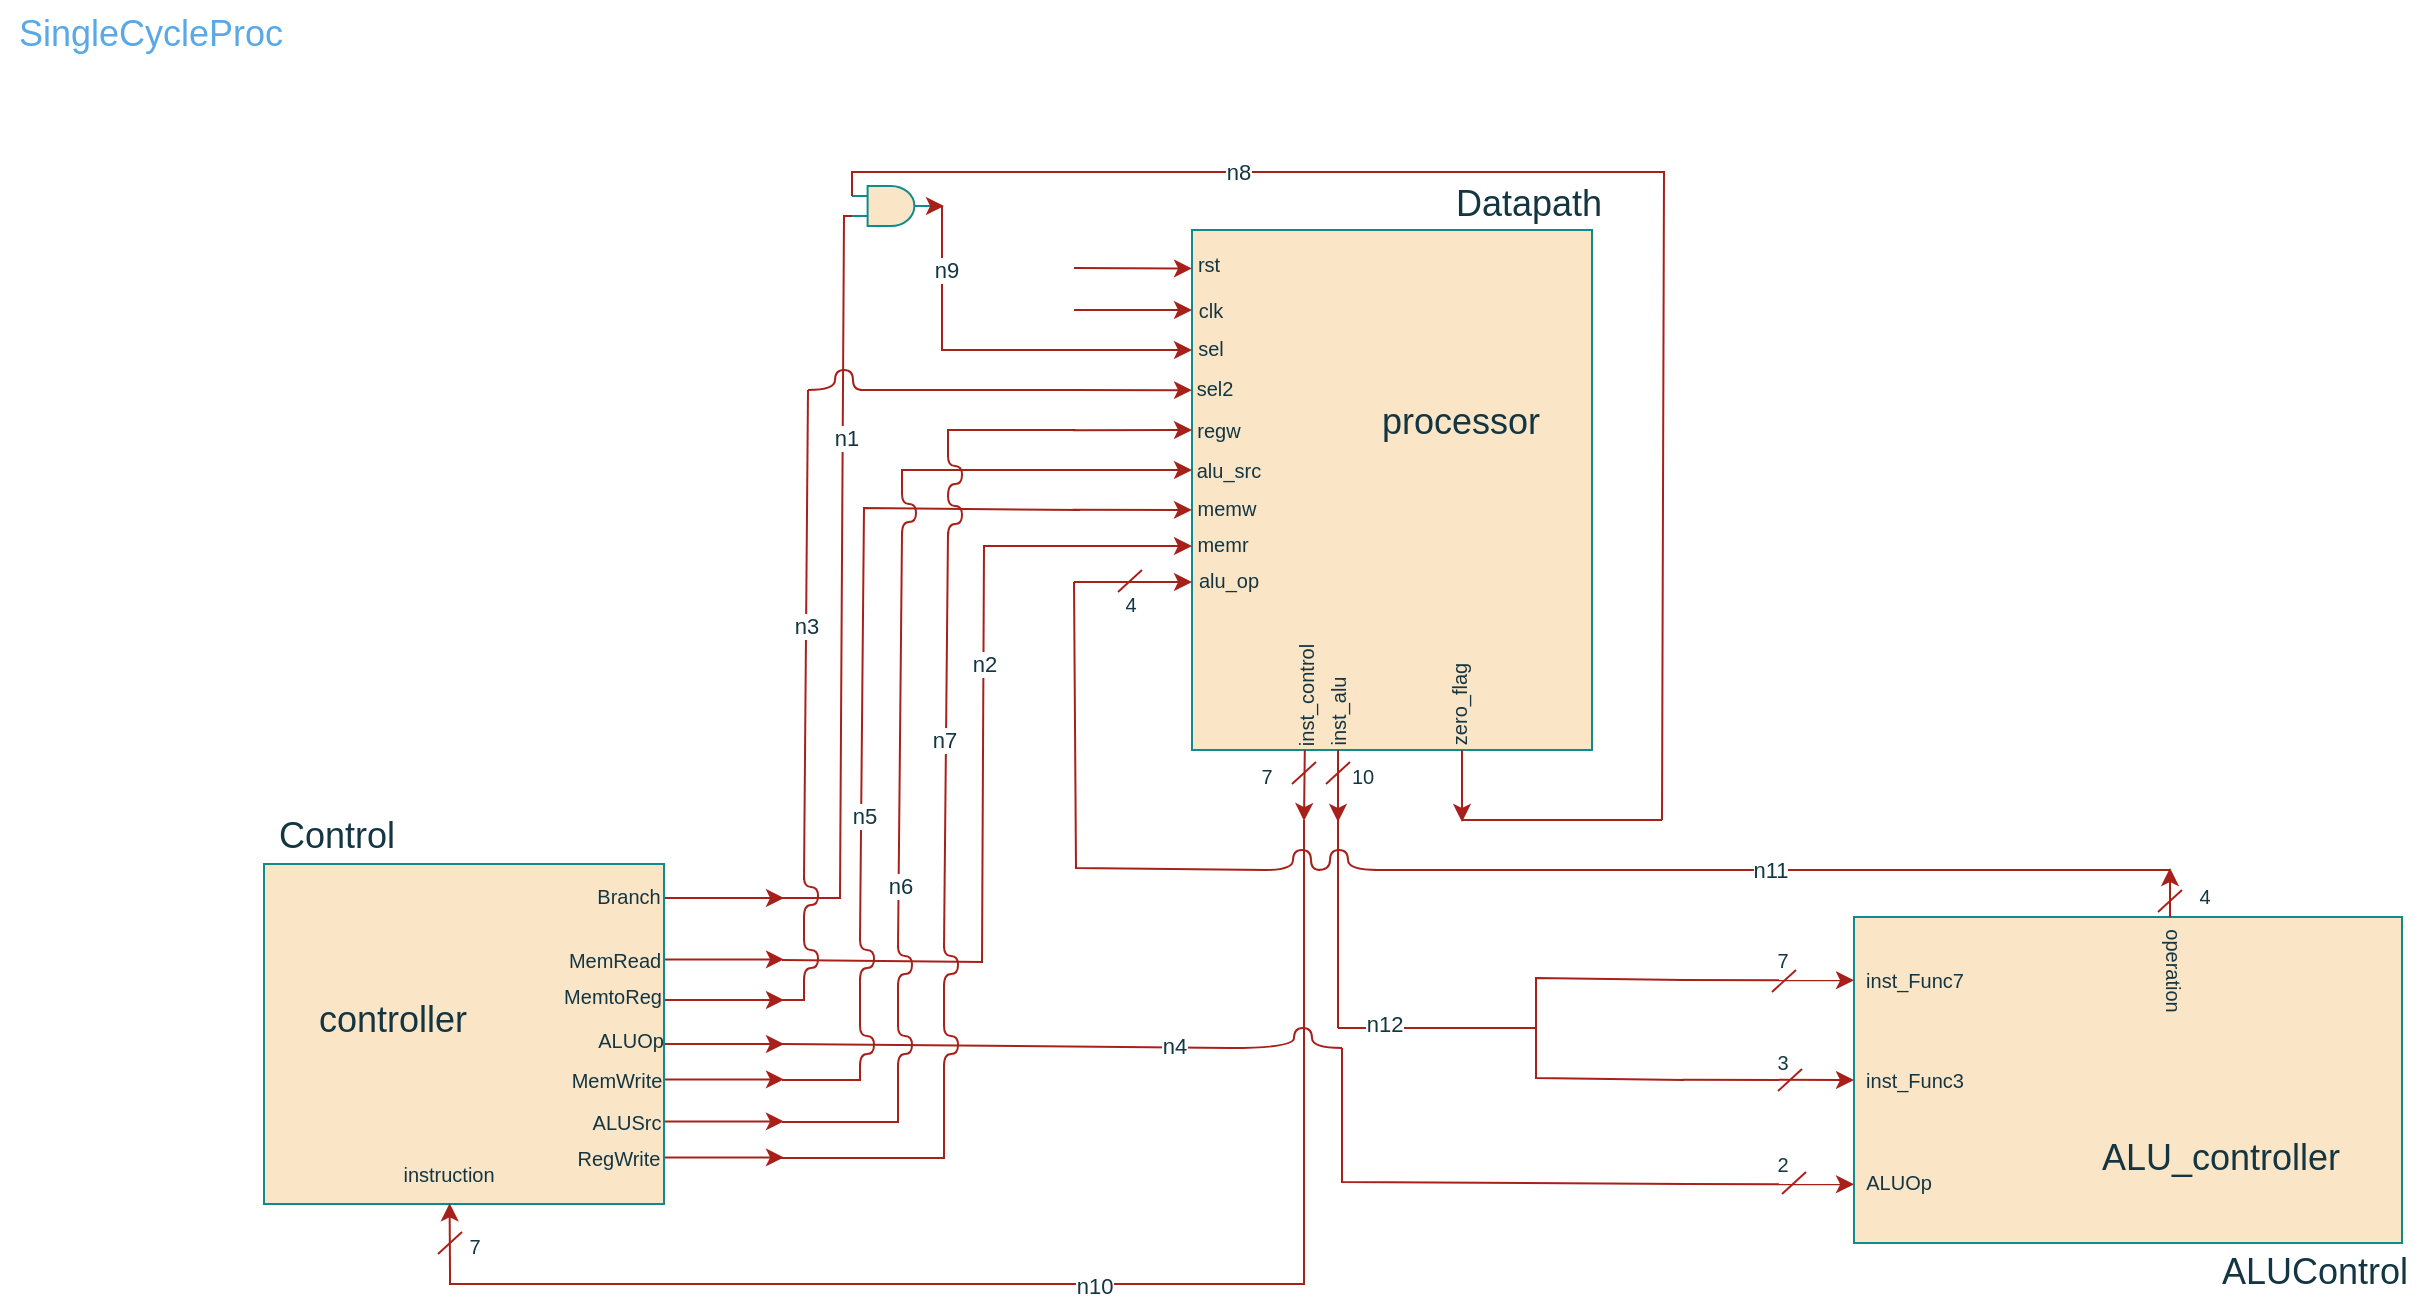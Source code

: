 <mxfile version="26.0.9" pages="2">
  <diagram name="Page-1" id="L7GYwFYkRU5kGg1bHk9R">
    <mxGraphModel dx="2298" dy="1242" grid="0" gridSize="10" guides="1" tooltips="1" connect="1" arrows="1" fold="1" page="1" pageScale="1" pageWidth="1400" pageHeight="850" math="0" shadow="0">
      <root>
        <mxCell id="0" />
        <mxCell id="1" parent="0" />
        <mxCell id="_VZ59ulktlH3t3TgStL4-17" value="" style="rounded=0;whiteSpace=wrap;html=1;labelBackgroundColor=none;fillColor=#FAE5C7;strokeColor=#0F8B8D;fontColor=#143642;" vertex="1" parent="1">
          <mxGeometry x="604" y="123" width="200" height="260" as="geometry" />
        </mxCell>
        <mxCell id="_VZ59ulktlH3t3TgStL4-18" value="" style="endArrow=classic;html=1;rounded=0;labelBackgroundColor=none;strokeColor=#A8201A;fontColor=default;" edge="1" parent="1">
          <mxGeometry width="50" height="50" relative="1" as="geometry">
            <mxPoint x="545" y="163" as="sourcePoint" />
            <mxPoint x="604" y="163" as="targetPoint" />
          </mxGeometry>
        </mxCell>
        <mxCell id="_VZ59ulktlH3t3TgStL4-19" value="" style="endArrow=classic;html=1;rounded=0;entryX=-0.001;entryY=0.082;entryDx=0;entryDy=0;entryPerimeter=0;labelBackgroundColor=none;strokeColor=#A8201A;fontColor=default;" edge="1" parent="1">
          <mxGeometry width="50" height="50" relative="1" as="geometry">
            <mxPoint x="544" y="183" as="sourcePoint" />
            <mxPoint x="604" y="183" as="targetPoint" />
          </mxGeometry>
        </mxCell>
        <mxCell id="_VZ59ulktlH3t3TgStL4-20" value="" style="endArrow=classic;html=1;rounded=0;entryX=-0.001;entryY=0.167;entryDx=0;entryDy=0;entryPerimeter=0;labelBackgroundColor=none;strokeColor=#A8201A;fontColor=default;" edge="1" parent="1">
          <mxGeometry width="50" height="50" relative="1" as="geometry">
            <mxPoint x="544.2" y="203" as="sourcePoint" />
            <mxPoint x="604" y="203.08" as="targetPoint" />
          </mxGeometry>
        </mxCell>
        <mxCell id="_VZ59ulktlH3t3TgStL4-21" value="" style="endArrow=classic;html=1;rounded=0;entryX=-0.002;entryY=0.208;entryDx=0;entryDy=0;entryPerimeter=0;labelBackgroundColor=none;strokeColor=#A8201A;fontColor=default;" edge="1" parent="1">
          <mxGeometry width="50" height="50" relative="1" as="geometry">
            <mxPoint x="544.4" y="223.08" as="sourcePoint" />
            <mxPoint x="604" y="223" as="targetPoint" />
          </mxGeometry>
        </mxCell>
        <mxCell id="_VZ59ulktlH3t3TgStL4-22" value="" style="endArrow=classic;html=1;rounded=0;entryX=0;entryY=0.25;entryDx=0;entryDy=0;labelBackgroundColor=none;strokeColor=#A8201A;fontColor=default;" edge="1" parent="1">
          <mxGeometry width="50" height="50" relative="1" as="geometry">
            <mxPoint x="544" y="243" as="sourcePoint" />
            <mxPoint x="604" y="243.0" as="targetPoint" />
            <Array as="points">
              <mxPoint x="594" y="243" />
            </Array>
          </mxGeometry>
        </mxCell>
        <mxCell id="_VZ59ulktlH3t3TgStL4-23" value="" style="endArrow=classic;html=1;rounded=0;entryX=-0.002;entryY=0.292;entryDx=0;entryDy=0;entryPerimeter=0;labelBackgroundColor=none;strokeColor=#A8201A;fontColor=default;" edge="1" parent="1">
          <mxGeometry width="50" height="50" relative="1" as="geometry">
            <mxPoint x="544.4" y="262.87" as="sourcePoint" />
            <mxPoint x="604" y="262.95" as="targetPoint" />
          </mxGeometry>
        </mxCell>
        <mxCell id="_VZ59ulktlH3t3TgStL4-24" value="" style="endArrow=classic;html=1;rounded=0;labelBackgroundColor=none;strokeColor=#A8201A;fontColor=default;" edge="1" parent="1">
          <mxGeometry width="50" height="50" relative="1" as="geometry">
            <mxPoint x="545" y="281" as="sourcePoint" />
            <mxPoint x="604" y="281" as="targetPoint" />
          </mxGeometry>
        </mxCell>
        <mxCell id="_VZ59ulktlH3t3TgStL4-25" value="" style="endArrow=classic;html=1;rounded=0;labelBackgroundColor=none;strokeColor=#A8201A;fontColor=default;entryX=0;entryY=0.074;entryDx=0;entryDy=0;entryPerimeter=0;" edge="1" parent="1" target="_VZ59ulktlH3t3TgStL4-17">
          <mxGeometry width="50" height="50" relative="1" as="geometry">
            <mxPoint x="545" y="142" as="sourcePoint" />
            <mxPoint x="591" y="136" as="targetPoint" />
          </mxGeometry>
        </mxCell>
        <mxCell id="_VZ59ulktlH3t3TgStL4-26" value="" style="endArrow=classic;html=1;rounded=0;labelBackgroundColor=none;strokeColor=#A8201A;fontColor=default;" edge="1" parent="1">
          <mxGeometry width="50" height="50" relative="1" as="geometry">
            <mxPoint x="545" y="299" as="sourcePoint" />
            <mxPoint x="604.0" y="299.002" as="targetPoint" />
          </mxGeometry>
        </mxCell>
        <mxCell id="_VZ59ulktlH3t3TgStL4-27" value="&lt;font style=&quot;font-size: 10px;&quot;&gt;clk&lt;/font&gt;" style="text;html=1;align=center;verticalAlign=middle;resizable=0;points=[];autosize=1;strokeColor=none;fillColor=none;rounded=0;labelBackgroundColor=none;fontColor=#143642;" vertex="1" parent="1">
          <mxGeometry x="593" y="148" width="40" height="30" as="geometry" />
        </mxCell>
        <mxCell id="_VZ59ulktlH3t3TgStL4-28" value="&lt;font style=&quot;font-size: 10px;&quot;&gt;rst&lt;/font&gt;" style="text;html=1;align=center;verticalAlign=middle;resizable=0;points=[];autosize=1;strokeColor=none;fillColor=none;fontColor=#143642;" vertex="1" parent="1">
          <mxGeometry x="597.5" y="127" width="29" height="26" as="geometry" />
        </mxCell>
        <mxCell id="_VZ59ulktlH3t3TgStL4-29" value="&lt;font style=&quot;font-size: 10px;&quot;&gt;sel&lt;/font&gt;" style="text;html=1;align=center;verticalAlign=middle;resizable=0;points=[];autosize=1;strokeColor=none;fillColor=none;fontColor=#143642;" vertex="1" parent="1">
          <mxGeometry x="597.5" y="169" width="31" height="26" as="geometry" />
        </mxCell>
        <mxCell id="_VZ59ulktlH3t3TgStL4-30" value="&lt;font style=&quot;font-size: 10px;&quot;&gt;sel2&lt;/font&gt;" style="text;html=1;align=center;verticalAlign=middle;resizable=0;points=[];autosize=1;strokeColor=none;fillColor=none;fontColor=#143642;" vertex="1" parent="1">
          <mxGeometry x="597" y="189" width="36" height="26" as="geometry" />
        </mxCell>
        <mxCell id="_VZ59ulktlH3t3TgStL4-31" value="&lt;font style=&quot;font-size: 10px;&quot;&gt;regw&lt;/font&gt;" style="text;html=1;align=center;verticalAlign=middle;resizable=0;points=[];autosize=1;strokeColor=none;fillColor=none;fontColor=#143642;" vertex="1" parent="1">
          <mxGeometry x="597" y="210" width="40" height="26" as="geometry" />
        </mxCell>
        <mxCell id="_VZ59ulktlH3t3TgStL4-32" value="&lt;font style=&quot;font-size: 10px;&quot;&gt;alu_src&lt;/font&gt;" style="text;html=1;align=center;verticalAlign=middle;resizable=0;points=[];autosize=1;strokeColor=none;fillColor=none;fontColor=#143642;" vertex="1" parent="1">
          <mxGeometry x="596.5" y="230" width="50" height="26" as="geometry" />
        </mxCell>
        <mxCell id="_VZ59ulktlH3t3TgStL4-33" value="&lt;font style=&quot;font-size: 10px;&quot;&gt;memw&lt;/font&gt;" style="text;html=1;align=center;verticalAlign=middle;resizable=0;points=[];autosize=1;strokeColor=none;fillColor=none;fontColor=#143642;" vertex="1" parent="1">
          <mxGeometry x="597.5" y="249" width="47" height="26" as="geometry" />
        </mxCell>
        <mxCell id="_VZ59ulktlH3t3TgStL4-34" value="&lt;font style=&quot;font-size: 10px;&quot;&gt;memr&lt;/font&gt;" style="text;html=1;align=center;verticalAlign=middle;resizable=0;points=[];autosize=1;strokeColor=none;fillColor=none;fontColor=#143642;" vertex="1" parent="1">
          <mxGeometry x="597" y="267" width="44" height="26" as="geometry" />
        </mxCell>
        <mxCell id="_VZ59ulktlH3t3TgStL4-35" value="&lt;font style=&quot;font-size: 10px;&quot;&gt;alu_op&lt;/font&gt;" style="text;html=1;align=center;verticalAlign=middle;resizable=0;points=[];autosize=1;strokeColor=none;fillColor=none;fontColor=#143642;" vertex="1" parent="1">
          <mxGeometry x="597.5" y="285" width="48" height="26" as="geometry" />
        </mxCell>
        <mxCell id="_VZ59ulktlH3t3TgStL4-36" value="" style="endArrow=none;html=1;rounded=0;strokeColor=#A8201A;fontColor=#143642;fillColor=#FAE5C7;" edge="1" parent="1">
          <mxGeometry width="50" height="50" relative="1" as="geometry">
            <mxPoint x="567" y="304" as="sourcePoint" />
            <mxPoint x="579" y="293" as="targetPoint" />
          </mxGeometry>
        </mxCell>
        <mxCell id="_VZ59ulktlH3t3TgStL4-37" value="&lt;font style=&quot;font-size: 10px;&quot;&gt;4&lt;/font&gt;" style="text;html=1;align=center;verticalAlign=middle;resizable=0;points=[];autosize=1;strokeColor=none;fillColor=none;fontColor=#143642;" vertex="1" parent="1">
          <mxGeometry x="561" y="297" width="24" height="26" as="geometry" />
        </mxCell>
        <mxCell id="_VZ59ulktlH3t3TgStL4-39" value="" style="endArrow=classic;html=1;rounded=0;entryX=-0.001;entryY=0.082;entryDx=0;entryDy=0;entryPerimeter=0;labelBackgroundColor=none;strokeColor=#A8201A;fontColor=default;" edge="1" parent="1">
          <mxGeometry width="50" height="50" relative="1" as="geometry">
            <mxPoint x="340" y="457" as="sourcePoint" />
            <mxPoint x="400" y="457" as="targetPoint" />
          </mxGeometry>
        </mxCell>
        <mxCell id="_VZ59ulktlH3t3TgStL4-40" value="" style="endArrow=classic;html=1;rounded=0;entryX=-0.001;entryY=0.082;entryDx=0;entryDy=0;entryPerimeter=0;labelBackgroundColor=none;strokeColor=#A8201A;fontColor=default;" edge="1" parent="1">
          <mxGeometry width="50" height="50" relative="1" as="geometry">
            <mxPoint x="340" y="487.69" as="sourcePoint" />
            <mxPoint x="400" y="487.69" as="targetPoint" />
          </mxGeometry>
        </mxCell>
        <mxCell id="_VZ59ulktlH3t3TgStL4-41" value="" style="endArrow=classic;html=1;rounded=0;entryX=-0.001;entryY=0.082;entryDx=0;entryDy=0;entryPerimeter=0;labelBackgroundColor=none;strokeColor=#A8201A;fontColor=default;" edge="1" parent="1">
          <mxGeometry width="50" height="50" relative="1" as="geometry">
            <mxPoint x="340" y="508" as="sourcePoint" />
            <mxPoint x="400" y="508" as="targetPoint" />
          </mxGeometry>
        </mxCell>
        <mxCell id="_VZ59ulktlH3t3TgStL4-42" value="" style="endArrow=classic;html=1;rounded=0;entryX=-0.001;entryY=0.082;entryDx=0;entryDy=0;entryPerimeter=0;labelBackgroundColor=none;strokeColor=#A8201A;fontColor=default;" edge="1" parent="1">
          <mxGeometry width="50" height="50" relative="1" as="geometry">
            <mxPoint x="340" y="530" as="sourcePoint" />
            <mxPoint x="400" y="530" as="targetPoint" />
          </mxGeometry>
        </mxCell>
        <mxCell id="_VZ59ulktlH3t3TgStL4-43" value="" style="endArrow=classic;html=1;rounded=0;entryX=-0.001;entryY=0.082;entryDx=0;entryDy=0;entryPerimeter=0;labelBackgroundColor=none;strokeColor=#A8201A;fontColor=default;" edge="1" parent="1">
          <mxGeometry width="50" height="50" relative="1" as="geometry">
            <mxPoint x="340" y="547.69" as="sourcePoint" />
            <mxPoint x="400" y="547.69" as="targetPoint" />
          </mxGeometry>
        </mxCell>
        <mxCell id="_VZ59ulktlH3t3TgStL4-44" value="" style="endArrow=classic;html=1;rounded=0;entryX=-0.001;entryY=0.082;entryDx=0;entryDy=0;entryPerimeter=0;labelBackgroundColor=none;strokeColor=#A8201A;fontColor=default;" edge="1" parent="1">
          <mxGeometry width="50" height="50" relative="1" as="geometry">
            <mxPoint x="340" y="568.69" as="sourcePoint" />
            <mxPoint x="400" y="568.69" as="targetPoint" />
          </mxGeometry>
        </mxCell>
        <mxCell id="_VZ59ulktlH3t3TgStL4-45" value="" style="endArrow=classic;html=1;rounded=0;entryX=-0.001;entryY=0.082;entryDx=0;entryDy=0;entryPerimeter=0;labelBackgroundColor=none;strokeColor=#A8201A;fontColor=default;" edge="1" parent="1">
          <mxGeometry width="50" height="50" relative="1" as="geometry">
            <mxPoint x="340" y="586.69" as="sourcePoint" />
            <mxPoint x="400" y="586.69" as="targetPoint" />
          </mxGeometry>
        </mxCell>
        <mxCell id="_VZ59ulktlH3t3TgStL4-47" value="" style="rounded=0;whiteSpace=wrap;html=1;strokeColor=#0F8B8D;fontColor=#143642;fillColor=#FAE5C7;" vertex="1" parent="1">
          <mxGeometry x="140" y="440" width="200" height="170" as="geometry" />
        </mxCell>
        <mxCell id="_VZ59ulktlH3t3TgStL4-48" value="&lt;font style=&quot;font-size: 10px;&quot;&gt;Branch&lt;/font&gt;" style="text;html=1;align=center;verticalAlign=middle;resizable=0;points=[];autosize=1;strokeColor=none;fillColor=none;fontColor=#143642;" vertex="1" parent="1">
          <mxGeometry x="297" y="443" width="50" height="26" as="geometry" />
        </mxCell>
        <mxCell id="_VZ59ulktlH3t3TgStL4-49" value="&lt;font style=&quot;font-size: 10px;&quot;&gt;MemRead&lt;/font&gt;" style="text;html=1;align=center;verticalAlign=middle;resizable=0;points=[];autosize=1;strokeColor=none;fillColor=none;fontColor=#143642;" vertex="1" parent="1">
          <mxGeometry x="283" y="475" width="64" height="26" as="geometry" />
        </mxCell>
        <mxCell id="_VZ59ulktlH3t3TgStL4-50" value="&lt;font style=&quot;font-size: 10px;&quot;&gt;MemtoReg&lt;/font&gt;" style="text;html=1;align=center;verticalAlign=middle;resizable=0;points=[];autosize=1;strokeColor=none;fillColor=none;fontColor=#143642;" vertex="1" parent="1">
          <mxGeometry x="280.5" y="493" width="67" height="26" as="geometry" />
        </mxCell>
        <mxCell id="_VZ59ulktlH3t3TgStL4-51" value="&lt;font style=&quot;font-size: 10px;&quot;&gt;ALUOp&lt;/font&gt;" style="text;html=1;align=center;verticalAlign=middle;resizable=0;points=[];autosize=1;strokeColor=none;fillColor=none;fontColor=#143642;" vertex="1" parent="1">
          <mxGeometry x="297" y="515" width="51" height="26" as="geometry" />
        </mxCell>
        <mxCell id="_VZ59ulktlH3t3TgStL4-52" value="&lt;span style=&quot;font-size: 10px;&quot;&gt;MemWrite&lt;/span&gt;" style="text;html=1;align=center;verticalAlign=middle;resizable=0;points=[];autosize=1;strokeColor=none;fillColor=none;fontColor=#143642;" vertex="1" parent="1">
          <mxGeometry x="284.5" y="535" width="63" height="26" as="geometry" />
        </mxCell>
        <mxCell id="_VZ59ulktlH3t3TgStL4-53" value="&lt;font style=&quot;font-size: 10px;&quot;&gt;ALUSrc&lt;/font&gt;" style="text;html=1;align=center;verticalAlign=middle;resizable=0;points=[];autosize=1;strokeColor=none;fillColor=none;fontColor=#143642;" vertex="1" parent="1">
          <mxGeometry x="295" y="556" width="52" height="26" as="geometry" />
        </mxCell>
        <mxCell id="_VZ59ulktlH3t3TgStL4-54" value="&lt;font style=&quot;font-size: 10px;&quot;&gt;RegWrite&lt;/font&gt;" style="text;html=1;align=center;verticalAlign=middle;resizable=0;points=[];autosize=1;strokeColor=none;fillColor=none;fontColor=#143642;" vertex="1" parent="1">
          <mxGeometry x="287" y="574" width="60" height="26" as="geometry" />
        </mxCell>
        <mxCell id="_VZ59ulktlH3t3TgStL4-73" style="edgeStyle=orthogonalEdgeStyle;rounded=0;orthogonalLoop=1;jettySize=auto;html=1;exitX=1;exitY=0.5;exitDx=0;exitDy=0;exitPerimeter=0;strokeColor=#A8201A;fontColor=#143642;fillColor=#FAE5C7;" edge="1" parent="1" source="_VZ59ulktlH3t3TgStL4-63">
          <mxGeometry relative="1" as="geometry">
            <mxPoint x="480" y="111" as="targetPoint" />
          </mxGeometry>
        </mxCell>
        <mxCell id="_VZ59ulktlH3t3TgStL4-63" value="" style="verticalLabelPosition=bottom;shadow=0;dashed=0;align=center;html=1;verticalAlign=top;shape=mxgraph.electrical.logic_gates.logic_gate;operation=and;strokeColor=#0F8B8D;fontColor=#143642;fillColor=#FAE5C7;" vertex="1" parent="1">
          <mxGeometry x="434" y="101" width="39" height="20" as="geometry" />
        </mxCell>
        <mxCell id="_VZ59ulktlH3t3TgStL4-64" value="" style="endArrow=none;html=1;rounded=0;strokeColor=#A8201A;fontColor=#143642;fillColor=#FAE5C7;entryX=0;entryY=0.75;entryDx=0;entryDy=0;entryPerimeter=0;" edge="1" parent="1" target="_VZ59ulktlH3t3TgStL4-63">
          <mxGeometry width="50" height="50" relative="1" as="geometry">
            <mxPoint x="398" y="457" as="sourcePoint" />
            <mxPoint x="363" y="154" as="targetPoint" />
            <Array as="points">
              <mxPoint x="428" y="457" />
              <mxPoint x="430" y="116" />
            </Array>
          </mxGeometry>
        </mxCell>
        <mxCell id="_VZ59ulktlH3t3TgStL4-150" value="n1" style="edgeLabel;html=1;align=center;verticalAlign=middle;resizable=0;points=[];strokeColor=#0F8B8D;fontColor=#143642;fillColor=#FAE5C7;" vertex="1" connectable="0" parent="_VZ59ulktlH3t3TgStL4-64">
          <mxGeometry x="0.386" y="-1" relative="1" as="geometry">
            <mxPoint as="offset" />
          </mxGeometry>
        </mxCell>
        <mxCell id="_VZ59ulktlH3t3TgStL4-66" value="" style="endArrow=classic;html=1;rounded=0;labelBackgroundColor=none;strokeColor=#A8201A;fontColor=default;exitX=0.307;exitY=0.998;exitDx=0;exitDy=0;exitPerimeter=0;" edge="1" parent="1">
          <mxGeometry width="50" height="50" relative="1" as="geometry">
            <mxPoint x="660.4" y="383.0" as="sourcePoint" />
            <mxPoint x="660" y="418.52" as="targetPoint" />
          </mxGeometry>
        </mxCell>
        <mxCell id="_VZ59ulktlH3t3TgStL4-67" value="" style="endArrow=classic;html=1;rounded=0;labelBackgroundColor=none;strokeColor=#A8201A;fontColor=default;exitX=0.307;exitY=0.998;exitDx=0;exitDy=0;exitPerimeter=0;" edge="1" parent="1">
          <mxGeometry width="50" height="50" relative="1" as="geometry">
            <mxPoint x="677" y="383" as="sourcePoint" />
            <mxPoint x="677" y="419" as="targetPoint" />
          </mxGeometry>
        </mxCell>
        <mxCell id="_VZ59ulktlH3t3TgStL4-68" value="" style="endArrow=classic;html=1;rounded=0;labelBackgroundColor=none;strokeColor=#A8201A;fontColor=default;exitX=0.307;exitY=0.998;exitDx=0;exitDy=0;exitPerimeter=0;" edge="1" parent="1">
          <mxGeometry width="50" height="50" relative="1" as="geometry">
            <mxPoint x="739" y="383" as="sourcePoint" />
            <mxPoint x="739" y="419" as="targetPoint" />
          </mxGeometry>
        </mxCell>
        <mxCell id="_VZ59ulktlH3t3TgStL4-69" value="" style="endArrow=classic;html=1;rounded=0;labelBackgroundColor=none;strokeColor=#A8201A;fontColor=default;entryX=0.464;entryY=0.998;entryDx=0;entryDy=0;entryPerimeter=0;" edge="1" parent="1" target="_VZ59ulktlH3t3TgStL4-47">
          <mxGeometry width="50" height="50" relative="1" as="geometry">
            <mxPoint x="233" y="644" as="sourcePoint" />
            <mxPoint x="234" y="687" as="targetPoint" />
          </mxGeometry>
        </mxCell>
        <mxCell id="_VZ59ulktlH3t3TgStL4-70" value="" style="endArrow=none;html=1;rounded=0;strokeColor=#A8201A;fontColor=#143642;fillColor=#FAE5C7;" edge="1" parent="1">
          <mxGeometry width="50" height="50" relative="1" as="geometry">
            <mxPoint x="839" y="418" as="sourcePoint" />
            <mxPoint x="739" y="418" as="targetPoint" />
          </mxGeometry>
        </mxCell>
        <mxCell id="_VZ59ulktlH3t3TgStL4-71" value="" style="endArrow=none;html=1;rounded=0;strokeColor=#A8201A;fontColor=#143642;fillColor=#FAE5C7;entryX=0;entryY=0.25;entryDx=0;entryDy=0;entryPerimeter=0;" edge="1" parent="1" target="_VZ59ulktlH3t3TgStL4-63">
          <mxGeometry width="50" height="50" relative="1" as="geometry">
            <mxPoint x="839" y="418" as="sourcePoint" />
            <mxPoint x="420" y="94" as="targetPoint" />
            <Array as="points">
              <mxPoint x="840" y="94" />
              <mxPoint x="434" y="94" />
            </Array>
          </mxGeometry>
        </mxCell>
        <mxCell id="_VZ59ulktlH3t3TgStL4-148" value="n8" style="edgeLabel;html=1;align=center;verticalAlign=middle;resizable=0;points=[];strokeColor=#0F8B8D;fontColor=#143642;fillColor=#FAE5C7;" vertex="1" connectable="0" parent="_VZ59ulktlH3t3TgStL4-71">
          <mxGeometry x="0.448" relative="1" as="geometry">
            <mxPoint as="offset" />
          </mxGeometry>
        </mxCell>
        <mxCell id="_VZ59ulktlH3t3TgStL4-72" value="" style="endArrow=none;html=1;rounded=0;strokeColor=#A8201A;fontColor=#143642;fillColor=#FAE5C7;" edge="1" parent="1">
          <mxGeometry width="50" height="50" relative="1" as="geometry">
            <mxPoint x="479" y="111" as="sourcePoint" />
            <mxPoint x="544" y="183" as="targetPoint" />
            <Array as="points">
              <mxPoint x="479" y="183" />
            </Array>
          </mxGeometry>
        </mxCell>
        <mxCell id="_VZ59ulktlH3t3TgStL4-147" value="n9" style="edgeLabel;html=1;align=center;verticalAlign=middle;resizable=0;points=[];strokeColor=#0F8B8D;fontColor=#143642;fillColor=#FAE5C7;" vertex="1" connectable="0" parent="_VZ59ulktlH3t3TgStL4-72">
          <mxGeometry x="-0.541" y="2" relative="1" as="geometry">
            <mxPoint as="offset" />
          </mxGeometry>
        </mxCell>
        <mxCell id="_VZ59ulktlH3t3TgStL4-74" value="" style="endArrow=none;html=1;rounded=0;strokeColor=#A8201A;fontColor=#143642;fillColor=#FAE5C7;" edge="1" parent="1">
          <mxGeometry width="50" height="50" relative="1" as="geometry">
            <mxPoint x="399" y="488" as="sourcePoint" />
            <mxPoint x="545" y="281" as="targetPoint" />
            <Array as="points">
              <mxPoint x="499" y="489" />
              <mxPoint x="500" y="281" />
            </Array>
          </mxGeometry>
        </mxCell>
        <mxCell id="_VZ59ulktlH3t3TgStL4-151" value="n2" style="edgeLabel;html=1;align=center;verticalAlign=middle;resizable=0;points=[];strokeColor=#0F8B8D;fontColor=#143642;fillColor=#FAE5C7;" vertex="1" connectable="0" parent="_VZ59ulktlH3t3TgStL4-74">
          <mxGeometry x="0.41" relative="1" as="geometry">
            <mxPoint as="offset" />
          </mxGeometry>
        </mxCell>
        <mxCell id="_VZ59ulktlH3t3TgStL4-75" value="" style="rounded=0;whiteSpace=wrap;html=1;strokeColor=#0F8B8D;fontColor=#143642;fillColor=#FAE5C7;" vertex="1" parent="1">
          <mxGeometry x="935" y="466.5" width="274" height="163" as="geometry" />
        </mxCell>
        <mxCell id="_VZ59ulktlH3t3TgStL4-76" value="" style="endArrow=none;html=1;rounded=0;strokeColor=#A8201A;fontColor=#143642;fillColor=#FAE5C7;" edge="1" parent="1">
          <mxGeometry width="50" height="50" relative="1" as="geometry">
            <mxPoint x="233" y="644" as="sourcePoint" />
            <mxPoint x="660" y="418" as="targetPoint" />
            <Array as="points">
              <mxPoint x="233" y="650" />
              <mxPoint x="660" y="650" />
            </Array>
          </mxGeometry>
        </mxCell>
        <mxCell id="_VZ59ulktlH3t3TgStL4-163" value="n10" style="edgeLabel;html=1;align=center;verticalAlign=middle;resizable=0;points=[];strokeColor=#0F8B8D;fontColor=#143642;fillColor=#FAE5C7;" vertex="1" connectable="0" parent="_VZ59ulktlH3t3TgStL4-76">
          <mxGeometry x="-0.013" y="-1" relative="1" as="geometry">
            <mxPoint as="offset" />
          </mxGeometry>
        </mxCell>
        <mxCell id="_VZ59ulktlH3t3TgStL4-77" value="" style="endArrow=classic;html=1;rounded=0;entryX=0.003;entryY=0.403;entryDx=0;entryDy=0;entryPerimeter=0;labelBackgroundColor=none;strokeColor=#A8201A;fontColor=default;" edge="1" parent="1">
          <mxGeometry width="50" height="50" relative="1" as="geometry">
            <mxPoint x="849.18" y="600" as="sourcePoint" />
            <mxPoint x="935.002" y="600.189" as="targetPoint" />
          </mxGeometry>
        </mxCell>
        <mxCell id="_VZ59ulktlH3t3TgStL4-78" value="" style="endArrow=none;html=1;rounded=0;strokeColor=#A8201A;fontColor=#143642;fillColor=#FAE5C7;" edge="1" parent="1">
          <mxGeometry width="50" height="50" relative="1" as="geometry">
            <mxPoint x="399" y="530" as="sourcePoint" />
            <mxPoint x="623" y="532" as="targetPoint" />
          </mxGeometry>
        </mxCell>
        <mxCell id="_VZ59ulktlH3t3TgStL4-157" value="n4" style="edgeLabel;html=1;align=center;verticalAlign=middle;resizable=0;points=[];strokeColor=#0F8B8D;fontColor=#143642;fillColor=#FAE5C7;" vertex="1" connectable="0" parent="_VZ59ulktlH3t3TgStL4-78">
          <mxGeometry x="0.738" y="1" relative="1" as="geometry">
            <mxPoint x="1" as="offset" />
          </mxGeometry>
        </mxCell>
        <mxCell id="_VZ59ulktlH3t3TgStL4-79" value="" style="endArrow=none;html=1;rounded=0;strokeColor=#A8201A;fontColor=#143642;curved=1;fillColor=#FAE5C7;edgeStyle=orthogonalEdgeStyle;" edge="1" parent="1">
          <mxGeometry width="50" height="50" relative="1" as="geometry">
            <mxPoint x="623" y="532" as="sourcePoint" />
            <mxPoint x="679" y="532" as="targetPoint" />
            <Array as="points">
              <mxPoint x="655" y="532" />
              <mxPoint x="655" y="522" />
              <mxPoint x="664" y="522" />
              <mxPoint x="664" y="532" />
            </Array>
          </mxGeometry>
        </mxCell>
        <mxCell id="_VZ59ulktlH3t3TgStL4-80" value="" style="endArrow=none;html=1;rounded=0;strokeColor=#A8201A;fontColor=#143642;fillColor=#FAE5C7;" edge="1" parent="1">
          <mxGeometry width="50" height="50" relative="1" as="geometry">
            <mxPoint x="679" y="532" as="sourcePoint" />
            <mxPoint x="851" y="600" as="targetPoint" />
            <Array as="points">
              <mxPoint x="679" y="599" />
            </Array>
          </mxGeometry>
        </mxCell>
        <mxCell id="_VZ59ulktlH3t3TgStL4-81" value="" style="endArrow=none;html=1;rounded=0;strokeColor=#A8201A;fontColor=#143642;curved=1;fillColor=#FAE5C7;" edge="1" parent="1">
          <mxGeometry width="50" height="50" relative="1" as="geometry">
            <mxPoint x="677" y="522" as="sourcePoint" />
            <mxPoint x="677" y="418" as="targetPoint" />
          </mxGeometry>
        </mxCell>
        <mxCell id="_VZ59ulktlH3t3TgStL4-82" value="" style="endArrow=none;html=1;rounded=0;strokeColor=#A8201A;fontColor=#143642;curved=1;fillColor=#FAE5C7;" edge="1" parent="1">
          <mxGeometry width="50" height="50" relative="1" as="geometry">
            <mxPoint x="677" y="522" as="sourcePoint" />
            <mxPoint x="776" y="522" as="targetPoint" />
          </mxGeometry>
        </mxCell>
        <mxCell id="_VZ59ulktlH3t3TgStL4-149" value="n12" style="edgeLabel;html=1;align=center;verticalAlign=middle;resizable=0;points=[];strokeColor=#0F8B8D;fontColor=#143642;fillColor=#FAE5C7;" vertex="1" connectable="0" parent="_VZ59ulktlH3t3TgStL4-82">
          <mxGeometry x="-0.544" y="2" relative="1" as="geometry">
            <mxPoint as="offset" />
          </mxGeometry>
        </mxCell>
        <mxCell id="_VZ59ulktlH3t3TgStL4-84" value="" style="endArrow=classic;html=1;rounded=0;entryX=0.003;entryY=0.403;entryDx=0;entryDy=0;entryPerimeter=0;labelBackgroundColor=none;strokeColor=#A8201A;fontColor=default;" edge="1" parent="1">
          <mxGeometry width="50" height="50" relative="1" as="geometry">
            <mxPoint x="849.18" y="498" as="sourcePoint" />
            <mxPoint x="935.002" y="498.189" as="targetPoint" />
          </mxGeometry>
        </mxCell>
        <mxCell id="_VZ59ulktlH3t3TgStL4-85" value="" style="endArrow=classic;html=1;rounded=0;entryX=0.003;entryY=0.403;entryDx=0;entryDy=0;entryPerimeter=0;labelBackgroundColor=none;strokeColor=#A8201A;fontColor=default;" edge="1" parent="1">
          <mxGeometry width="50" height="50" relative="1" as="geometry">
            <mxPoint x="849.18" y="547.83" as="sourcePoint" />
            <mxPoint x="935.002" y="548.019" as="targetPoint" />
          </mxGeometry>
        </mxCell>
        <mxCell id="_VZ59ulktlH3t3TgStL4-86" value="" style="endArrow=none;html=1;rounded=0;strokeColor=#A8201A;fontColor=#143642;fillColor=#FAE5C7;" edge="1" parent="1">
          <mxGeometry width="50" height="50" relative="1" as="geometry">
            <mxPoint x="776" y="522" as="sourcePoint" />
            <mxPoint x="850" y="498" as="targetPoint" />
            <Array as="points">
              <mxPoint x="776" y="497" />
            </Array>
          </mxGeometry>
        </mxCell>
        <mxCell id="_VZ59ulktlH3t3TgStL4-87" value="" style="endArrow=none;html=1;rounded=0;strokeColor=#A8201A;fontColor=#143642;fillColor=#FAE5C7;" edge="1" parent="1">
          <mxGeometry width="50" height="50" relative="1" as="geometry">
            <mxPoint x="776" y="522" as="sourcePoint" />
            <mxPoint x="850" y="548" as="targetPoint" />
            <Array as="points">
              <mxPoint x="776" y="547" />
            </Array>
          </mxGeometry>
        </mxCell>
        <mxCell id="_VZ59ulktlH3t3TgStL4-88" value="" style="endArrow=none;html=1;rounded=0;strokeColor=#A8201A;fontColor=#143642;curved=1;fillColor=#FAE5C7;edgeStyle=orthogonalEdgeStyle;" edge="1" parent="1">
          <mxGeometry width="50" height="50" relative="1" as="geometry">
            <mxPoint x="667" y="443" as="sourcePoint" />
            <mxPoint x="697" y="443" as="targetPoint" />
            <Array as="points">
              <mxPoint x="673" y="443" />
              <mxPoint x="673" y="433" />
              <mxPoint x="682" y="433" />
              <mxPoint x="682" y="443" />
            </Array>
          </mxGeometry>
        </mxCell>
        <mxCell id="_VZ59ulktlH3t3TgStL4-89" value="" style="endArrow=none;html=1;rounded=0;strokeColor=#A8201A;fontColor=#143642;curved=1;fillColor=#FAE5C7;edgeStyle=orthogonalEdgeStyle;" edge="1" parent="1">
          <mxGeometry width="50" height="50" relative="1" as="geometry">
            <mxPoint x="641" y="443" as="sourcePoint" />
            <mxPoint x="668" y="443" as="targetPoint" />
            <Array as="points">
              <mxPoint x="654.5" y="443" />
              <mxPoint x="654.5" y="433" />
              <mxPoint x="663.5" y="433" />
              <mxPoint x="663.5" y="443" />
            </Array>
          </mxGeometry>
        </mxCell>
        <mxCell id="_VZ59ulktlH3t3TgStL4-90" value="" style="endArrow=classic;html=1;rounded=0;labelBackgroundColor=none;strokeColor=#A8201A;fontColor=default;" edge="1" parent="1">
          <mxGeometry width="50" height="50" relative="1" as="geometry">
            <mxPoint x="1093" y="466.5" as="sourcePoint" />
            <mxPoint x="1093" y="442" as="targetPoint" />
          </mxGeometry>
        </mxCell>
        <mxCell id="_VZ59ulktlH3t3TgStL4-91" value="" style="endArrow=none;html=1;rounded=0;strokeColor=#A8201A;fontColor=#143642;curved=1;fillColor=#FAE5C7;" edge="1" parent="1">
          <mxGeometry width="50" height="50" relative="1" as="geometry">
            <mxPoint x="695" y="443" as="sourcePoint" />
            <mxPoint x="1093" y="443" as="targetPoint" />
          </mxGeometry>
        </mxCell>
        <mxCell id="_VZ59ulktlH3t3TgStL4-164" value="n11" style="edgeLabel;html=1;align=center;verticalAlign=middle;resizable=0;points=[];strokeColor=#0F8B8D;fontColor=#143642;fillColor=#FAE5C7;" vertex="1" connectable="0" parent="_VZ59ulktlH3t3TgStL4-91">
          <mxGeometry x="-0.005" relative="1" as="geometry">
            <mxPoint as="offset" />
          </mxGeometry>
        </mxCell>
        <mxCell id="_VZ59ulktlH3t3TgStL4-92" value="" style="endArrow=none;html=1;rounded=0;strokeColor=#A8201A;fontColor=#143642;fillColor=#FAE5C7;" edge="1" parent="1">
          <mxGeometry width="50" height="50" relative="1" as="geometry">
            <mxPoint x="641" y="443" as="sourcePoint" />
            <mxPoint x="545" y="299" as="targetPoint" />
            <Array as="points">
              <mxPoint x="546" y="442" />
            </Array>
          </mxGeometry>
        </mxCell>
        <mxCell id="_VZ59ulktlH3t3TgStL4-93" value="" style="endArrow=none;html=1;rounded=0;strokeColor=#A8201A;fontColor=#143642;curved=1;fillColor=#FAE5C7;edgeStyle=orthogonalEdgeStyle;" edge="1" parent="1">
          <mxGeometry width="50" height="50" relative="1" as="geometry">
            <mxPoint x="438" y="498" as="sourcePoint" />
            <mxPoint x="438" y="478" as="targetPoint" />
            <Array as="points">
              <mxPoint x="438" y="492" />
              <mxPoint x="445" y="492" />
              <mxPoint x="445" y="483" />
              <mxPoint x="438" y="483" />
            </Array>
          </mxGeometry>
        </mxCell>
        <mxCell id="_VZ59ulktlH3t3TgStL4-94" value="" style="endArrow=none;html=1;rounded=0;strokeColor=#A8201A;fontColor=#143642;curved=1;fillColor=#FAE5C7;edgeStyle=orthogonalEdgeStyle;" edge="1" parent="1">
          <mxGeometry width="50" height="50" relative="1" as="geometry">
            <mxPoint x="438" y="541" as="sourcePoint" />
            <mxPoint x="438" y="521" as="targetPoint" />
            <Array as="points">
              <mxPoint x="438" y="535" />
              <mxPoint x="445" y="535" />
              <mxPoint x="445" y="526" />
              <mxPoint x="438" y="526" />
            </Array>
          </mxGeometry>
        </mxCell>
        <mxCell id="_VZ59ulktlH3t3TgStL4-95" value="" style="endArrow=none;html=1;rounded=0;strokeColor=#A8201A;fontColor=#143642;fillColor=#FAE5C7;" edge="1" parent="1">
          <mxGeometry width="50" height="50" relative="1" as="geometry">
            <mxPoint x="399" y="548" as="sourcePoint" />
            <mxPoint x="438" y="540" as="targetPoint" />
            <Array as="points">
              <mxPoint x="438" y="548" />
            </Array>
          </mxGeometry>
        </mxCell>
        <mxCell id="_VZ59ulktlH3t3TgStL4-96" value="" style="endArrow=none;html=1;rounded=0;strokeColor=#A8201A;fontColor=#143642;curved=1;fillColor=#FAE5C7;" edge="1" parent="1">
          <mxGeometry width="50" height="50" relative="1" as="geometry">
            <mxPoint x="438" y="521" as="sourcePoint" />
            <mxPoint x="438" y="497" as="targetPoint" />
          </mxGeometry>
        </mxCell>
        <mxCell id="_VZ59ulktlH3t3TgStL4-97" value="" style="endArrow=none;html=1;rounded=0;strokeColor=#A8201A;fontColor=#143642;fillColor=#FAE5C7;" edge="1" parent="1">
          <mxGeometry width="50" height="50" relative="1" as="geometry">
            <mxPoint x="438" y="478" as="sourcePoint" />
            <mxPoint x="548" y="263" as="targetPoint" />
            <Array as="points">
              <mxPoint x="440" y="262" />
            </Array>
          </mxGeometry>
        </mxCell>
        <mxCell id="_VZ59ulktlH3t3TgStL4-158" value="n5" style="edgeLabel;html=1;align=center;verticalAlign=middle;resizable=0;points=[];strokeColor=#0F8B8D;fontColor=#143642;fillColor=#FAE5C7;" vertex="1" connectable="0" parent="_VZ59ulktlH3t3TgStL4-97">
          <mxGeometry x="-0.613" y="-1" relative="1" as="geometry">
            <mxPoint as="offset" />
          </mxGeometry>
        </mxCell>
        <mxCell id="_VZ59ulktlH3t3TgStL4-98" value="" style="endArrow=none;html=1;rounded=0;strokeColor=#A8201A;fontColor=#143642;curved=1;fillColor=#FAE5C7;edgeStyle=orthogonalEdgeStyle;" edge="1" parent="1">
          <mxGeometry width="50" height="50" relative="1" as="geometry">
            <mxPoint x="410" y="498" as="sourcePoint" />
            <mxPoint x="410" y="478" as="targetPoint" />
            <Array as="points">
              <mxPoint x="410" y="492" />
              <mxPoint x="417" y="492" />
              <mxPoint x="417" y="483" />
              <mxPoint x="410" y="483" />
            </Array>
          </mxGeometry>
        </mxCell>
        <mxCell id="_VZ59ulktlH3t3TgStL4-99" value="" style="endArrow=none;html=1;rounded=0;strokeColor=#A8201A;fontColor=#143642;curved=1;fillColor=#FAE5C7;edgeStyle=orthogonalEdgeStyle;" edge="1" parent="1">
          <mxGeometry width="50" height="50" relative="1" as="geometry">
            <mxPoint x="410" y="466.5" as="sourcePoint" />
            <mxPoint x="410" y="446.5" as="targetPoint" />
            <Array as="points">
              <mxPoint x="410" y="460.5" />
              <mxPoint x="417" y="460.5" />
              <mxPoint x="417" y="451.5" />
              <mxPoint x="410" y="451.5" />
            </Array>
          </mxGeometry>
        </mxCell>
        <mxCell id="_VZ59ulktlH3t3TgStL4-100" value="" style="endArrow=none;html=1;rounded=0;strokeColor=#A8201A;fontColor=#143642;fillColor=#FAE5C7;" edge="1" parent="1">
          <mxGeometry width="50" height="50" relative="1" as="geometry">
            <mxPoint x="399" y="508" as="sourcePoint" />
            <mxPoint x="410" y="498" as="targetPoint" />
            <Array as="points">
              <mxPoint x="410" y="508" />
            </Array>
          </mxGeometry>
        </mxCell>
        <mxCell id="_VZ59ulktlH3t3TgStL4-101" value="" style="endArrow=none;html=1;rounded=0;strokeColor=#A8201A;fontColor=#143642;curved=1;fillColor=#FAE5C7;" edge="1" parent="1">
          <mxGeometry width="50" height="50" relative="1" as="geometry">
            <mxPoint x="410" y="478" as="sourcePoint" />
            <mxPoint x="410" y="466" as="targetPoint" />
          </mxGeometry>
        </mxCell>
        <mxCell id="_VZ59ulktlH3t3TgStL4-102" value="" style="endArrow=none;html=1;rounded=0;strokeColor=#A8201A;fontColor=#143642;curved=1;fillColor=#FAE5C7;" edge="1" parent="1">
          <mxGeometry width="50" height="50" relative="1" as="geometry">
            <mxPoint x="456" y="203" as="sourcePoint" />
            <mxPoint x="545" y="203" as="targetPoint" />
          </mxGeometry>
        </mxCell>
        <mxCell id="_VZ59ulktlH3t3TgStL4-103" value="" style="endArrow=none;html=1;rounded=0;strokeColor=#A8201A;fontColor=#143642;curved=1;fillColor=#FAE5C7;edgeStyle=orthogonalEdgeStyle;" edge="1" parent="1">
          <mxGeometry width="50" height="50" relative="1" as="geometry">
            <mxPoint x="412" y="203" as="sourcePoint" />
            <mxPoint x="439" y="202.98" as="targetPoint" />
            <Array as="points">
              <mxPoint x="425.5" y="202.98" />
              <mxPoint x="425.5" y="192.98" />
              <mxPoint x="434.5" y="192.98" />
              <mxPoint x="434.5" y="202.98" />
            </Array>
          </mxGeometry>
        </mxCell>
        <mxCell id="_VZ59ulktlH3t3TgStL4-104" value="" style="endArrow=none;html=1;rounded=0;strokeColor=#A8201A;fontColor=#143642;curved=1;fillColor=#FAE5C7;" edge="1" parent="1">
          <mxGeometry width="50" height="50" relative="1" as="geometry">
            <mxPoint x="438" y="203" as="sourcePoint" />
            <mxPoint x="456" y="203" as="targetPoint" />
          </mxGeometry>
        </mxCell>
        <mxCell id="_VZ59ulktlH3t3TgStL4-105" value="" style="endArrow=none;html=1;rounded=0;strokeColor=#A8201A;fontColor=#143642;curved=1;fillColor=#FAE5C7;" edge="1" parent="1">
          <mxGeometry width="50" height="50" relative="1" as="geometry">
            <mxPoint x="410" y="448" as="sourcePoint" />
            <mxPoint x="412" y="203" as="targetPoint" />
          </mxGeometry>
        </mxCell>
        <mxCell id="_VZ59ulktlH3t3TgStL4-156" value="n3" style="edgeLabel;html=1;align=center;verticalAlign=middle;resizable=0;points=[];strokeColor=#0F8B8D;fontColor=#143642;fillColor=#FAE5C7;" vertex="1" connectable="0" parent="_VZ59ulktlH3t3TgStL4-105">
          <mxGeometry x="0.035" relative="1" as="geometry">
            <mxPoint as="offset" />
          </mxGeometry>
        </mxCell>
        <mxCell id="_VZ59ulktlH3t3TgStL4-106" value="" style="endArrow=none;html=1;rounded=0;strokeColor=#A8201A;fontColor=#143642;curved=1;fillColor=#FAE5C7;edgeStyle=orthogonalEdgeStyle;" edge="1" parent="1">
          <mxGeometry width="50" height="50" relative="1" as="geometry">
            <mxPoint x="457" y="541" as="sourcePoint" />
            <mxPoint x="457" y="521" as="targetPoint" />
            <Array as="points">
              <mxPoint x="457" y="535" />
              <mxPoint x="464" y="535" />
              <mxPoint x="464" y="526" />
              <mxPoint x="457" y="526" />
            </Array>
          </mxGeometry>
        </mxCell>
        <mxCell id="_VZ59ulktlH3t3TgStL4-107" value="" style="endArrow=none;html=1;rounded=0;strokeColor=#A8201A;fontColor=#143642;curved=1;fillColor=#FAE5C7;edgeStyle=orthogonalEdgeStyle;" edge="1" parent="1">
          <mxGeometry width="50" height="50" relative="1" as="geometry">
            <mxPoint x="480" y="541" as="sourcePoint" />
            <mxPoint x="480" y="521" as="targetPoint" />
            <Array as="points">
              <mxPoint x="480" y="535" />
              <mxPoint x="487" y="535" />
              <mxPoint x="487" y="526" />
              <mxPoint x="480" y="526" />
            </Array>
          </mxGeometry>
        </mxCell>
        <mxCell id="_VZ59ulktlH3t3TgStL4-108" value="" style="endArrow=none;html=1;rounded=0;strokeColor=#A8201A;fontColor=#143642;fillColor=#FAE5C7;" edge="1" parent="1">
          <mxGeometry width="50" height="50" relative="1" as="geometry">
            <mxPoint x="399" y="569" as="sourcePoint" />
            <mxPoint x="457" y="541" as="targetPoint" />
            <Array as="points">
              <mxPoint x="457" y="569" />
            </Array>
          </mxGeometry>
        </mxCell>
        <mxCell id="_VZ59ulktlH3t3TgStL4-109" value="" style="endArrow=none;html=1;rounded=0;strokeColor=#A8201A;fontColor=#143642;curved=1;fillColor=#FAE5C7;edgeStyle=orthogonalEdgeStyle;" edge="1" parent="1">
          <mxGeometry width="50" height="50" relative="1" as="geometry">
            <mxPoint x="457" y="501" as="sourcePoint" />
            <mxPoint x="457" y="481" as="targetPoint" />
            <Array as="points">
              <mxPoint x="457" y="495" />
              <mxPoint x="464" y="495" />
              <mxPoint x="464" y="486" />
              <mxPoint x="457" y="486" />
            </Array>
          </mxGeometry>
        </mxCell>
        <mxCell id="_VZ59ulktlH3t3TgStL4-110" value="" style="endArrow=none;html=1;rounded=0;strokeColor=#A8201A;fontColor=#143642;curved=1;fillColor=#FAE5C7;" edge="1" parent="1">
          <mxGeometry width="50" height="50" relative="1" as="geometry">
            <mxPoint x="457" y="521" as="sourcePoint" />
            <mxPoint x="457" y="501" as="targetPoint" />
          </mxGeometry>
        </mxCell>
        <mxCell id="_VZ59ulktlH3t3TgStL4-111" value="" style="endArrow=none;html=1;rounded=0;strokeColor=#A8201A;fontColor=#143642;fillColor=#FAE5C7;" edge="1" parent="1">
          <mxGeometry width="50" height="50" relative="1" as="geometry">
            <mxPoint x="398" y="587" as="sourcePoint" />
            <mxPoint x="480" y="541" as="targetPoint" />
            <Array as="points">
              <mxPoint x="480" y="587" />
            </Array>
          </mxGeometry>
        </mxCell>
        <mxCell id="_VZ59ulktlH3t3TgStL4-112" value="" style="endArrow=none;html=1;rounded=0;strokeColor=#A8201A;fontColor=#143642;curved=1;fillColor=#FAE5C7;" edge="1" parent="1">
          <mxGeometry width="50" height="50" relative="1" as="geometry">
            <mxPoint x="480" y="521" as="sourcePoint" />
            <mxPoint x="480" y="501" as="targetPoint" />
          </mxGeometry>
        </mxCell>
        <mxCell id="_VZ59ulktlH3t3TgStL4-113" value="" style="endArrow=none;html=1;rounded=0;strokeColor=#A8201A;fontColor=#143642;curved=1;fillColor=#FAE5C7;edgeStyle=orthogonalEdgeStyle;" edge="1" parent="1">
          <mxGeometry width="50" height="50" relative="1" as="geometry">
            <mxPoint x="480" y="501" as="sourcePoint" />
            <mxPoint x="480" y="481" as="targetPoint" />
            <Array as="points">
              <mxPoint x="480" y="495" />
              <mxPoint x="487" y="495" />
              <mxPoint x="487" y="486" />
              <mxPoint x="480" y="486" />
            </Array>
          </mxGeometry>
        </mxCell>
        <mxCell id="_VZ59ulktlH3t3TgStL4-114" value="" style="endArrow=none;html=1;rounded=0;strokeColor=#A8201A;fontColor=#143642;curved=1;fillColor=#FAE5C7;edgeStyle=orthogonalEdgeStyle;" edge="1" parent="1">
          <mxGeometry width="50" height="50" relative="1" as="geometry">
            <mxPoint x="459" y="275" as="sourcePoint" />
            <mxPoint x="459" y="255" as="targetPoint" />
            <Array as="points">
              <mxPoint x="459" y="269" />
              <mxPoint x="466" y="269" />
              <mxPoint x="466" y="260" />
              <mxPoint x="459" y="260" />
            </Array>
          </mxGeometry>
        </mxCell>
        <mxCell id="_VZ59ulktlH3t3TgStL4-115" value="" style="endArrow=none;html=1;rounded=0;strokeColor=#A8201A;fontColor=#143642;curved=1;fillColor=#FAE5C7;" edge="1" parent="1">
          <mxGeometry width="50" height="50" relative="1" as="geometry">
            <mxPoint x="457" y="482" as="sourcePoint" />
            <mxPoint x="459" y="275" as="targetPoint" />
          </mxGeometry>
        </mxCell>
        <mxCell id="_VZ59ulktlH3t3TgStL4-159" value="n6" style="edgeLabel;html=1;align=center;verticalAlign=middle;resizable=0;points=[];strokeColor=#0F8B8D;fontColor=#143642;fillColor=#FAE5C7;" vertex="1" connectable="0" parent="_VZ59ulktlH3t3TgStL4-115">
          <mxGeometry x="-0.697" relative="1" as="geometry">
            <mxPoint as="offset" />
          </mxGeometry>
        </mxCell>
        <mxCell id="_VZ59ulktlH3t3TgStL4-116" value="" style="endArrow=none;html=1;rounded=0;strokeColor=#A8201A;fontColor=#143642;fillColor=#FAE5C7;" edge="1" parent="1">
          <mxGeometry width="50" height="50" relative="1" as="geometry">
            <mxPoint x="459" y="255" as="sourcePoint" />
            <mxPoint x="544" y="243" as="targetPoint" />
            <Array as="points">
              <mxPoint x="459" y="243" />
            </Array>
          </mxGeometry>
        </mxCell>
        <mxCell id="_VZ59ulktlH3t3TgStL4-117" value="" style="endArrow=none;html=1;rounded=0;strokeColor=#A8201A;fontColor=#143642;curved=1;fillColor=#FAE5C7;edgeStyle=orthogonalEdgeStyle;" edge="1" parent="1">
          <mxGeometry width="50" height="50" relative="1" as="geometry">
            <mxPoint x="482" y="276" as="sourcePoint" />
            <mxPoint x="482" y="256" as="targetPoint" />
            <Array as="points">
              <mxPoint x="482" y="270" />
              <mxPoint x="489" y="270" />
              <mxPoint x="489" y="261" />
              <mxPoint x="482" y="261" />
            </Array>
          </mxGeometry>
        </mxCell>
        <mxCell id="_VZ59ulktlH3t3TgStL4-118" value="" style="endArrow=none;html=1;rounded=0;strokeColor=#A8201A;fontColor=#143642;curved=1;fillColor=#FAE5C7;" edge="1" parent="1">
          <mxGeometry width="50" height="50" relative="1" as="geometry">
            <mxPoint x="480" y="482" as="sourcePoint" />
            <mxPoint x="482" y="274" as="targetPoint" />
          </mxGeometry>
        </mxCell>
        <mxCell id="_VZ59ulktlH3t3TgStL4-155" value="n7" style="edgeLabel;html=1;align=center;verticalAlign=middle;resizable=0;points=[];strokeColor=#0F8B8D;fontColor=#143642;fillColor=#FAE5C7;" vertex="1" connectable="0" parent="_VZ59ulktlH3t3TgStL4-118">
          <mxGeometry x="0.003" y="1" relative="1" as="geometry">
            <mxPoint as="offset" />
          </mxGeometry>
        </mxCell>
        <mxCell id="_VZ59ulktlH3t3TgStL4-119" value="" style="endArrow=none;html=1;rounded=0;strokeColor=#A8201A;fontColor=#143642;curved=1;fillColor=#FAE5C7;edgeStyle=orthogonalEdgeStyle;" edge="1" parent="1">
          <mxGeometry width="50" height="50" relative="1" as="geometry">
            <mxPoint x="482" y="256" as="sourcePoint" />
            <mxPoint x="482" y="236" as="targetPoint" />
            <Array as="points">
              <mxPoint x="482" y="250" />
              <mxPoint x="489" y="250" />
              <mxPoint x="489" y="241" />
              <mxPoint x="482" y="241" />
            </Array>
          </mxGeometry>
        </mxCell>
        <mxCell id="_VZ59ulktlH3t3TgStL4-120" value="" style="endArrow=none;html=1;rounded=0;strokeColor=#A8201A;fontColor=#143642;fillColor=#FAE5C7;" edge="1" parent="1">
          <mxGeometry width="50" height="50" relative="1" as="geometry">
            <mxPoint x="482" y="236" as="sourcePoint" />
            <mxPoint x="546" y="223" as="targetPoint" />
            <Array as="points">
              <mxPoint x="482" y="223" />
            </Array>
          </mxGeometry>
        </mxCell>
        <mxCell id="_VZ59ulktlH3t3TgStL4-121" value="" style="endArrow=none;html=1;rounded=0;strokeColor=#A8201A;fontColor=#143642;fillColor=#FAE5C7;" edge="1" parent="1">
          <mxGeometry width="50" height="50" relative="1" as="geometry">
            <mxPoint x="654" y="400" as="sourcePoint" />
            <mxPoint x="666" y="389" as="targetPoint" />
          </mxGeometry>
        </mxCell>
        <mxCell id="_VZ59ulktlH3t3TgStL4-122" value="" style="endArrow=none;html=1;rounded=0;strokeColor=#A8201A;fontColor=#143642;fillColor=#FAE5C7;" edge="1" parent="1">
          <mxGeometry width="50" height="50" relative="1" as="geometry">
            <mxPoint x="671" y="400" as="sourcePoint" />
            <mxPoint x="683" y="389" as="targetPoint" />
          </mxGeometry>
        </mxCell>
        <mxCell id="_VZ59ulktlH3t3TgStL4-123" value="" style="endArrow=none;html=1;rounded=0;strokeColor=#A8201A;fontColor=#143642;fillColor=#FAE5C7;" edge="1" parent="1">
          <mxGeometry width="50" height="50" relative="1" as="geometry">
            <mxPoint x="227" y="635" as="sourcePoint" />
            <mxPoint x="239" y="624" as="targetPoint" />
          </mxGeometry>
        </mxCell>
        <mxCell id="_VZ59ulktlH3t3TgStL4-124" value="" style="endArrow=none;html=1;rounded=0;strokeColor=#A8201A;fontColor=#143642;fillColor=#FAE5C7;" edge="1" parent="1">
          <mxGeometry width="50" height="50" relative="1" as="geometry">
            <mxPoint x="894" y="504" as="sourcePoint" />
            <mxPoint x="906" y="493" as="targetPoint" />
          </mxGeometry>
        </mxCell>
        <mxCell id="_VZ59ulktlH3t3TgStL4-125" value="" style="endArrow=none;html=1;rounded=0;strokeColor=#A8201A;fontColor=#143642;fillColor=#FAE5C7;" edge="1" parent="1">
          <mxGeometry width="50" height="50" relative="1" as="geometry">
            <mxPoint x="897" y="553.5" as="sourcePoint" />
            <mxPoint x="909" y="542.5" as="targetPoint" />
          </mxGeometry>
        </mxCell>
        <mxCell id="_VZ59ulktlH3t3TgStL4-126" value="" style="endArrow=none;html=1;rounded=0;strokeColor=#A8201A;fontColor=#143642;fillColor=#FAE5C7;" edge="1" parent="1">
          <mxGeometry width="50" height="50" relative="1" as="geometry">
            <mxPoint x="1087" y="464" as="sourcePoint" />
            <mxPoint x="1099" y="453" as="targetPoint" />
          </mxGeometry>
        </mxCell>
        <mxCell id="_VZ59ulktlH3t3TgStL4-127" value="" style="endArrow=none;html=1;rounded=0;strokeColor=#A8201A;fontColor=#143642;fillColor=#FAE5C7;" edge="1" parent="1">
          <mxGeometry width="50" height="50" relative="1" as="geometry">
            <mxPoint x="899" y="605" as="sourcePoint" />
            <mxPoint x="911" y="594" as="targetPoint" />
          </mxGeometry>
        </mxCell>
        <mxCell id="_VZ59ulktlH3t3TgStL4-128" value="&lt;font style=&quot;font-size: 10px;&quot;&gt;7&lt;/font&gt;" style="text;html=1;align=center;verticalAlign=middle;resizable=0;points=[];autosize=1;strokeColor=none;fillColor=none;fontColor=#143642;" vertex="1" parent="1">
          <mxGeometry x="887" y="475" width="24" height="26" as="geometry" />
        </mxCell>
        <mxCell id="_VZ59ulktlH3t3TgStL4-129" value="&lt;font style=&quot;font-size: 10px;&quot;&gt;3&lt;/font&gt;" style="text;html=1;align=center;verticalAlign=middle;resizable=0;points=[];autosize=1;strokeColor=none;fillColor=none;fontColor=#143642;" vertex="1" parent="1">
          <mxGeometry x="887" y="526" width="24" height="26" as="geometry" />
        </mxCell>
        <mxCell id="_VZ59ulktlH3t3TgStL4-130" value="&lt;font style=&quot;font-size: 10px;&quot;&gt;2&lt;/font&gt;" style="text;html=1;align=center;verticalAlign=middle;resizable=0;points=[];autosize=1;strokeColor=none;fillColor=none;fontColor=#143642;" vertex="1" parent="1">
          <mxGeometry x="887" y="577" width="24" height="26" as="geometry" />
        </mxCell>
        <mxCell id="_VZ59ulktlH3t3TgStL4-131" value="&lt;font style=&quot;font-size: 10px;&quot;&gt;4&lt;/font&gt;" style="text;html=1;align=center;verticalAlign=middle;resizable=0;points=[];autosize=1;strokeColor=none;fillColor=none;fontColor=#143642;" vertex="1" parent="1">
          <mxGeometry x="1098" y="443" width="24" height="26" as="geometry" />
        </mxCell>
        <mxCell id="_VZ59ulktlH3t3TgStL4-132" value="&lt;font style=&quot;font-size: 10px;&quot;&gt;7&lt;/font&gt;" style="text;html=1;align=center;verticalAlign=middle;resizable=0;points=[];autosize=1;strokeColor=none;fillColor=none;fontColor=#143642;" vertex="1" parent="1">
          <mxGeometry x="233" y="618" width="24" height="26" as="geometry" />
        </mxCell>
        <mxCell id="_VZ59ulktlH3t3TgStL4-133" value="&lt;font style=&quot;font-size: 10px;&quot;&gt;10&lt;/font&gt;" style="text;html=1;align=center;verticalAlign=middle;resizable=0;points=[];autosize=1;strokeColor=none;fillColor=none;fontColor=#143642;" vertex="1" parent="1">
          <mxGeometry x="674" y="383" width="29" height="26" as="geometry" />
        </mxCell>
        <mxCell id="_VZ59ulktlH3t3TgStL4-134" value="&lt;font style=&quot;font-size: 10px;&quot;&gt;7&lt;/font&gt;" style="text;html=1;align=center;verticalAlign=middle;resizable=0;points=[];autosize=1;strokeColor=none;fillColor=none;fontColor=#143642;" vertex="1" parent="1">
          <mxGeometry x="628.5" y="383" width="24" height="26" as="geometry" />
        </mxCell>
        <mxCell id="_VZ59ulktlH3t3TgStL4-136" value="&lt;font style=&quot;font-size: 10px;&quot;&gt;instruction&lt;/font&gt;" style="text;html=1;align=center;verticalAlign=middle;resizable=0;points=[];autosize=1;strokeColor=none;fillColor=none;fontColor=#143642;" vertex="1" parent="1">
          <mxGeometry x="200" y="582" width="64" height="26" as="geometry" />
        </mxCell>
        <mxCell id="_VZ59ulktlH3t3TgStL4-137" value="&lt;font style=&quot;font-size: 10px;&quot;&gt;inst_control&lt;/font&gt;" style="text;html=1;align=center;verticalAlign=middle;resizable=0;points=[];autosize=1;strokeColor=none;fillColor=none;fontColor=#143642;rotation=-90;" vertex="1" parent="1">
          <mxGeometry x="626.5" y="343" width="69" height="26" as="geometry" />
        </mxCell>
        <mxCell id="_VZ59ulktlH3t3TgStL4-138" value="&lt;font style=&quot;font-size: 10px;&quot;&gt;inst_alu&lt;/font&gt;" style="text;html=1;align=center;verticalAlign=middle;resizable=0;points=[];autosize=1;strokeColor=none;fillColor=none;fontColor=#143642;rotation=-90;" vertex="1" parent="1">
          <mxGeometry x="651" y="351" width="52" height="26" as="geometry" />
        </mxCell>
        <mxCell id="_VZ59ulktlH3t3TgStL4-139" value="&lt;font style=&quot;font-size: 10px;&quot;&gt;zero_flag&lt;/font&gt;" style="text;html=1;align=center;verticalAlign=middle;resizable=0;points=[];autosize=1;strokeColor=none;fillColor=none;fontColor=#143642;rotation=-90;" vertex="1" parent="1">
          <mxGeometry x="708" y="348" width="59" height="26" as="geometry" />
        </mxCell>
        <mxCell id="_VZ59ulktlH3t3TgStL4-140" value="&lt;font style=&quot;font-size: 10px;&quot;&gt;ALUOp&lt;/font&gt;" style="text;html=1;align=center;verticalAlign=middle;resizable=0;points=[];autosize=1;strokeColor=none;fillColor=none;fontColor=#143642;" vertex="1" parent="1">
          <mxGeometry x="931" y="586" width="51" height="26" as="geometry" />
        </mxCell>
        <mxCell id="_VZ59ulktlH3t3TgStL4-141" value="&lt;span style=&quot;font-size: 10px;&quot;&gt;inst_Func7&lt;/span&gt;" style="text;html=1;align=center;verticalAlign=middle;resizable=0;points=[];autosize=1;strokeColor=none;fillColor=none;fontColor=#143642;" vertex="1" parent="1">
          <mxGeometry x="931" y="485" width="67" height="26" as="geometry" />
        </mxCell>
        <mxCell id="_VZ59ulktlH3t3TgStL4-142" value="&lt;font style=&quot;font-size: 10px;&quot;&gt;inst_Func3&lt;/font&gt;" style="text;html=1;align=center;verticalAlign=middle;resizable=0;points=[];autosize=1;strokeColor=none;fillColor=none;fontColor=#143642;" vertex="1" parent="1">
          <mxGeometry x="931" y="535" width="67" height="26" as="geometry" />
        </mxCell>
        <mxCell id="_VZ59ulktlH3t3TgStL4-143" value="&lt;font style=&quot;font-size: 10px;&quot;&gt;operation&lt;/font&gt;" style="text;html=1;align=center;verticalAlign=middle;resizable=0;points=[];autosize=1;strokeColor=none;fillColor=none;fontColor=#143642;rotation=90;" vertex="1" parent="1">
          <mxGeometry x="1065" y="480" width="60" height="26" as="geometry" />
        </mxCell>
        <mxCell id="_VZ59ulktlH3t3TgStL4-144" value="&lt;font style=&quot;font-size: 18px;&quot;&gt;Datapath&lt;/font&gt;" style="text;html=1;align=center;verticalAlign=middle;resizable=0;points=[];autosize=1;strokeColor=none;fillColor=none;fontColor=#143642;" vertex="1" parent="1">
          <mxGeometry x="726" y="93" width="91" height="34" as="geometry" />
        </mxCell>
        <mxCell id="_VZ59ulktlH3t3TgStL4-145" value="&lt;font style=&quot;font-size: 18px;&quot;&gt;controller&lt;/font&gt;" style="text;html=1;align=center;verticalAlign=middle;resizable=0;points=[];autosize=1;strokeColor=none;fillColor=none;fontColor=#143642;" vertex="1" parent="1">
          <mxGeometry x="158" y="501" width="92" height="34" as="geometry" />
        </mxCell>
        <mxCell id="_VZ59ulktlH3t3TgStL4-146" value="&lt;font style=&quot;font-size: 18px;&quot;&gt;ALU_controller&lt;/font&gt;" style="text;html=1;align=center;verticalAlign=middle;resizable=0;points=[];autosize=1;strokeColor=none;fillColor=none;fontColor=#143642;" vertex="1" parent="1">
          <mxGeometry x="1049" y="570" width="137" height="34" as="geometry" />
        </mxCell>
        <mxCell id="Ez1PM-Bdg6cZujaJsxbP-1" value="&lt;font style=&quot;font-size: 18px;&quot;&gt;processor&lt;/font&gt;" style="text;html=1;align=center;verticalAlign=middle;resizable=0;points=[];autosize=1;strokeColor=none;fillColor=none;fontColor=#143642;" vertex="1" parent="1">
          <mxGeometry x="689" y="202" width="97" height="34" as="geometry" />
        </mxCell>
        <mxCell id="Ez1PM-Bdg6cZujaJsxbP-2" value="&lt;font style=&quot;font-size: 18px;&quot;&gt;Control&lt;/font&gt;" style="text;html=1;align=center;verticalAlign=middle;resizable=0;points=[];autosize=1;strokeColor=none;fillColor=none;fontColor=#143642;" vertex="1" parent="1">
          <mxGeometry x="138" y="409" width="76" height="34" as="geometry" />
        </mxCell>
        <mxCell id="Ez1PM-Bdg6cZujaJsxbP-3" value="&lt;font style=&quot;font-size: 18px;&quot;&gt;ALUControl&lt;/font&gt;" style="text;html=1;align=center;verticalAlign=middle;resizable=0;points=[];autosize=1;strokeColor=none;fillColor=none;fontColor=#143642;" vertex="1" parent="1">
          <mxGeometry x="1109" y="627" width="111" height="34" as="geometry" />
        </mxCell>
        <mxCell id="PhYWb1s_RIzvPVwD1Q3f-1" value="&lt;span style=&quot;font-size: 18px;&quot;&gt;SingleCycleProc&lt;/span&gt;" style="text;html=1;align=center;verticalAlign=middle;resizable=0;points=[];autosize=1;strokeColor=none;fillColor=none;fontColor=#5AA9E6;" vertex="1" parent="1">
          <mxGeometry x="8" y="8" width="150" height="34" as="geometry" />
        </mxCell>
      </root>
    </mxGraphModel>
  </diagram>
  <diagram id="7SXi_6Co9GTSxSLjcpUJ" name="Page-2">
    <mxGraphModel dx="1469" dy="799" grid="0" gridSize="10" guides="1" tooltips="1" connect="1" arrows="1" fold="1" page="1" pageScale="1" pageWidth="1400" pageHeight="850" math="0" shadow="0">
      <root>
        <mxCell id="0" />
        <mxCell id="1" parent="0" />
        <mxCell id="jL5XeLewd3YdgeP9bp_T-5" style="edgeStyle=orthogonalEdgeStyle;rounded=0;orthogonalLoop=1;jettySize=auto;html=1;exitX=1;exitY=0.5;exitDx=0;exitDy=0;entryX=0;entryY=0.75;entryDx=0;entryDy=0;strokeColor=#FF6392;fontColor=#5AA9E6;fillColor=#FFE45E;" parent="1" source="F5jFRrXpI0L9LgiIzDs1-1" target="jL5XeLewd3YdgeP9bp_T-3" edge="1">
          <mxGeometry relative="1" as="geometry" />
        </mxCell>
        <mxCell id="Bo9uxjZNozG0tCEq4NQd-40" value="&lt;font style=&quot;font-size: 9px;&quot;&gt;out_add&lt;/font&gt;" style="edgeLabel;html=1;align=center;verticalAlign=middle;resizable=0;points=[];strokeColor=#FF6392;fontColor=#5AA9E6;fillColor=#FFE45E;" parent="jL5XeLewd3YdgeP9bp_T-5" vertex="1" connectable="0">
          <mxGeometry x="-0.194" y="-1" relative="1" as="geometry">
            <mxPoint x="17" y="-1" as="offset" />
          </mxGeometry>
        </mxCell>
        <mxCell id="Bo9uxjZNozG0tCEq4NQd-34" style="edgeStyle=orthogonalEdgeStyle;rounded=0;orthogonalLoop=1;jettySize=auto;html=1;exitX=0;exitY=0.75;exitDx=0;exitDy=0;strokeColor=#FF6392;fontColor=#5AA9E6;fillColor=#FFE45E;entryX=0;entryY=0.75;entryDx=0;entryDy=0;" parent="1" target="F5jFRrXpI0L9LgiIzDs1-1" edge="1">
          <mxGeometry relative="1" as="geometry">
            <mxPoint x="36.667" y="510" as="sourcePoint" />
          </mxGeometry>
        </mxCell>
        <mxCell id="F5jFRrXpI0L9LgiIzDs1-1" value="" style="rounded=0;whiteSpace=wrap;html=1;strokeColor=#FF6392;fontColor=#5AA9E6;fillColor=#FFE45E;labelBackgroundColor=none;" parent="1" vertex="1">
          <mxGeometry x="107" y="436" width="29" height="100" as="geometry" />
        </mxCell>
        <mxCell id="jL5XeLewd3YdgeP9bp_T-1" value="" style="endArrow=none;html=1;rounded=0;strokeColor=#FF6392;fontColor=#5AA9E6;fillColor=#FFE45E;exitX=0.25;exitY=0;exitDx=0;exitDy=0;entryX=0.75;entryY=0;entryDx=0;entryDy=0;" parent="1" source="F5jFRrXpI0L9LgiIzDs1-1" target="F5jFRrXpI0L9LgiIzDs1-1" edge="1">
          <mxGeometry width="50" height="50" relative="1" as="geometry">
            <mxPoint x="152" y="457" as="sourcePoint" />
            <mxPoint x="202" y="407" as="targetPoint" />
            <Array as="points">
              <mxPoint x="121" y="445" />
            </Array>
          </mxGeometry>
        </mxCell>
        <mxCell id="jL5XeLewd3YdgeP9bp_T-2" value="" style="endArrow=classic;html=1;rounded=0;strokeColor=#FF6392;fontColor=#5AA9E6;fillColor=#FFE45E;entryX=0.5;entryY=0;entryDx=0;entryDy=0;" parent="1" target="F5jFRrXpI0L9LgiIzDs1-1" edge="1">
          <mxGeometry width="50" height="50" relative="1" as="geometry">
            <mxPoint x="122" y="409" as="sourcePoint" />
            <mxPoint x="121" y="435" as="targetPoint" />
          </mxGeometry>
        </mxCell>
        <mxCell id="jL5XeLewd3YdgeP9bp_T-11" style="edgeStyle=orthogonalEdgeStyle;rounded=0;orthogonalLoop=1;jettySize=auto;html=1;exitX=1;exitY=0.75;exitDx=0;exitDy=0;strokeColor=#FF6392;fontColor=#5AA9E6;fillColor=#FFE45E;" parent="1" source="jL5XeLewd3YdgeP9bp_T-3" target="jL5XeLewd3YdgeP9bp_T-10" edge="1">
          <mxGeometry relative="1" as="geometry">
            <Array as="points">
              <mxPoint x="412" y="487" />
            </Array>
          </mxGeometry>
        </mxCell>
        <mxCell id="Bo9uxjZNozG0tCEq4NQd-44" value="&lt;font style=&quot;font-size: 9px;&quot;&gt;inst&lt;/font&gt;" style="edgeLabel;html=1;align=center;verticalAlign=middle;resizable=0;points=[];strokeColor=#FF6392;fontColor=#5AA9E6;fillColor=#FFE45E;" parent="jL5XeLewd3YdgeP9bp_T-11" vertex="1" connectable="0">
          <mxGeometry x="-0.519" y="-1" relative="1" as="geometry">
            <mxPoint x="-4" y="-2" as="offset" />
          </mxGeometry>
        </mxCell>
        <mxCell id="Bo9uxjZNozG0tCEq4NQd-83" value="&lt;font style=&quot;font-size: 8px;&quot;&gt;inst[11:7]&lt;/font&gt;" style="edgeLabel;html=1;align=center;verticalAlign=middle;resizable=0;points=[];strokeColor=#FF6392;fontColor=#5AA9E6;fillColor=#FFE45E;" parent="jL5XeLewd3YdgeP9bp_T-11" vertex="1" connectable="0">
          <mxGeometry x="0.516" y="-1" relative="1" as="geometry">
            <mxPoint x="3" y="-2" as="offset" />
          </mxGeometry>
        </mxCell>
        <mxCell id="jL5XeLewd3YdgeP9bp_T-3" value="" style="rounded=0;whiteSpace=wrap;html=1;strokeColor=#FF6392;fontColor=#5AA9E6;fillColor=#FFE45E;" parent="1" vertex="1">
          <mxGeometry x="284" y="384" width="128" height="136" as="geometry" />
        </mxCell>
        <mxCell id="jL5XeLewd3YdgeP9bp_T-8" style="edgeStyle=orthogonalEdgeStyle;rounded=0;orthogonalLoop=1;jettySize=auto;html=1;strokeColor=#FF6392;fontColor=#5AA9E6;fillColor=#FFE45E;entryX=0;entryY=0.25;entryDx=0;entryDy=0;" parent="1" target="jL5XeLewd3YdgeP9bp_T-6" edge="1">
          <mxGeometry relative="1" as="geometry">
            <mxPoint x="175" y="486" as="sourcePoint" />
            <Array as="points">
              <mxPoint x="172" y="486" />
              <mxPoint x="172" y="172" />
            </Array>
          </mxGeometry>
        </mxCell>
        <mxCell id="Bo9uxjZNozG0tCEq4NQd-52" value="&lt;font style=&quot;font-size: 9px;&quot;&gt;out_add&lt;/font&gt;" style="edgeLabel;html=1;align=center;verticalAlign=middle;resizable=0;points=[];strokeColor=#FF6392;fontColor=#5AA9E6;fillColor=#FFE45E;" parent="jL5XeLewd3YdgeP9bp_T-8" vertex="1" connectable="0">
          <mxGeometry x="-0.089" y="1" relative="1" as="geometry">
            <mxPoint as="offset" />
          </mxGeometry>
        </mxCell>
        <mxCell id="Bo9uxjZNozG0tCEq4NQd-9" style="edgeStyle=orthogonalEdgeStyle;rounded=0;orthogonalLoop=1;jettySize=auto;html=1;exitX=1;exitY=0.25;exitDx=0;exitDy=0;entryX=1;entryY=0;entryDx=0;entryDy=0;strokeColor=#FF6392;fontColor=#5AA9E6;fillColor=#FFE45E;" parent="1" source="jL5XeLewd3YdgeP9bp_T-6" target="Bo9uxjZNozG0tCEq4NQd-7" edge="1">
          <mxGeometry relative="1" as="geometry" />
        </mxCell>
        <mxCell id="Bo9uxjZNozG0tCEq4NQd-60" value="&lt;font style=&quot;font-size: 9px;&quot;&gt;n1&lt;/font&gt;" style="edgeLabel;html=1;align=center;verticalAlign=middle;resizable=0;points=[];strokeColor=#FF6392;fontColor=#5AA9E6;fillColor=#FFE45E;" parent="Bo9uxjZNozG0tCEq4NQd-9" vertex="1" connectable="0">
          <mxGeometry x="0.0" y="1" relative="1" as="geometry">
            <mxPoint as="offset" />
          </mxGeometry>
        </mxCell>
        <mxCell id="Bo9uxjZNozG0tCEq4NQd-45" style="edgeStyle=orthogonalEdgeStyle;rounded=0;orthogonalLoop=1;jettySize=auto;html=1;exitX=0;exitY=0.75;exitDx=0;exitDy=0;strokeColor=#FF6392;fontColor=#5AA9E6;fillColor=#FFE45E;entryX=0;entryY=0.75;entryDx=0;entryDy=0;" parent="1" target="jL5XeLewd3YdgeP9bp_T-6" edge="1">
          <mxGeometry relative="1" as="geometry">
            <mxPoint x="183.0" y="202.833" as="sourcePoint" />
          </mxGeometry>
        </mxCell>
        <mxCell id="jL5XeLewd3YdgeP9bp_T-6" value="" style="rounded=0;whiteSpace=wrap;html=1;strokeColor=#FF6392;fontColor=#5AA9E6;fillColor=#FFE45E;" parent="1" vertex="1">
          <mxGeometry x="218" y="156" width="66" height="62" as="geometry" />
        </mxCell>
        <mxCell id="jL5XeLewd3YdgeP9bp_T-12" style="edgeStyle=orthogonalEdgeStyle;rounded=0;orthogonalLoop=1;jettySize=auto;html=1;strokeColor=#FF6392;fontColor=#5AA9E6;fillColor=#FFE45E;entryX=0;entryY=0.5;entryDx=0;entryDy=0;" parent="1" target="jL5XeLewd3YdgeP9bp_T-10" edge="1">
          <mxGeometry relative="1" as="geometry">
            <mxPoint x="491" y="485" as="sourcePoint" />
            <Array as="points">
              <mxPoint x="491" y="441" />
            </Array>
          </mxGeometry>
        </mxCell>
        <mxCell id="Bo9uxjZNozG0tCEq4NQd-82" value="&lt;font style=&quot;font-size: 8px;&quot;&gt;inst[24:20]&lt;/font&gt;" style="edgeLabel;html=1;align=center;verticalAlign=middle;resizable=0;points=[];strokeColor=#FF6392;fontColor=#5AA9E6;fillColor=#FFE45E;" parent="jL5XeLewd3YdgeP9bp_T-12" vertex="1" connectable="0">
          <mxGeometry x="0.299" relative="1" as="geometry">
            <mxPoint x="3" as="offset" />
          </mxGeometry>
        </mxCell>
        <mxCell id="jL5XeLewd3YdgeP9bp_T-13" style="edgeStyle=orthogonalEdgeStyle;rounded=0;orthogonalLoop=1;jettySize=auto;html=1;strokeColor=#FF6392;fontColor=#5AA9E6;fillColor=#FFE45E;entryX=0;entryY=0.25;entryDx=0;entryDy=0;" parent="1" target="jL5XeLewd3YdgeP9bp_T-10" edge="1">
          <mxGeometry relative="1" as="geometry">
            <mxPoint x="491" y="486" as="sourcePoint" />
            <Array as="points">
              <mxPoint x="491" y="389" />
            </Array>
          </mxGeometry>
        </mxCell>
        <mxCell id="Bo9uxjZNozG0tCEq4NQd-81" value="&lt;font style=&quot;font-size: 8px;&quot;&gt;inst[19:15]&lt;/font&gt;" style="edgeLabel;html=1;align=center;verticalAlign=middle;resizable=0;points=[];strokeColor=#FF6392;fontColor=#5AA9E6;fillColor=#FFE45E;" parent="jL5XeLewd3YdgeP9bp_T-13" vertex="1" connectable="0">
          <mxGeometry x="0.623" y="1" relative="1" as="geometry">
            <mxPoint x="-2" as="offset" />
          </mxGeometry>
        </mxCell>
        <mxCell id="YRFwXKMN_KRgXpPXOxtY-10" style="edgeStyle=orthogonalEdgeStyle;rounded=0;orthogonalLoop=1;jettySize=auto;html=1;exitX=1;exitY=0.75;exitDx=0;exitDy=0;entryX=1;entryY=0;entryDx=0;entryDy=0;strokeColor=#FF6392;fontColor=#5AA9E6;fillColor=#FFE45E;" parent="1" source="jL5XeLewd3YdgeP9bp_T-10" target="YRFwXKMN_KRgXpPXOxtY-9" edge="1">
          <mxGeometry relative="1" as="geometry" />
        </mxCell>
        <mxCell id="Bo9uxjZNozG0tCEq4NQd-78" value="&lt;font style=&quot;font-size: 9px;&quot;&gt;rd2&lt;/font&gt;" style="edgeLabel;html=1;align=center;verticalAlign=middle;resizable=0;points=[];strokeColor=#FF6392;fontColor=#5AA9E6;fillColor=#FFE45E;" parent="YRFwXKMN_KRgXpPXOxtY-10" vertex="1" connectable="0">
          <mxGeometry x="-0.31" y="-1" relative="1" as="geometry">
            <mxPoint as="offset" />
          </mxGeometry>
        </mxCell>
        <mxCell id="YRFwXKMN_KRgXpPXOxtY-15" style="edgeStyle=orthogonalEdgeStyle;rounded=0;orthogonalLoop=1;jettySize=auto;html=1;exitX=1;exitY=0.25;exitDx=0;exitDy=0;entryX=0;entryY=0.25;entryDx=0;entryDy=0;strokeColor=#FF6392;fontColor=#5AA9E6;fillColor=#FFE45E;" parent="1" source="jL5XeLewd3YdgeP9bp_T-10" target="YRFwXKMN_KRgXpPXOxtY-13" edge="1">
          <mxGeometry relative="1" as="geometry">
            <Array as="points">
              <mxPoint x="723" y="376" />
            </Array>
          </mxGeometry>
        </mxCell>
        <mxCell id="Bo9uxjZNozG0tCEq4NQd-75" value="&lt;font style=&quot;font-size: 9px;&quot;&gt;rd1&lt;/font&gt;" style="edgeLabel;html=1;align=center;verticalAlign=middle;resizable=0;points=[];strokeColor=#FF6392;fontColor=#5AA9E6;fillColor=#FFE45E;" parent="YRFwXKMN_KRgXpPXOxtY-15" vertex="1" connectable="0">
          <mxGeometry x="0.01" y="-2" relative="1" as="geometry">
            <mxPoint as="offset" />
          </mxGeometry>
        </mxCell>
        <mxCell id="Bo9uxjZNozG0tCEq4NQd-32" style="edgeStyle=orthogonalEdgeStyle;rounded=0;orthogonalLoop=1;jettySize=auto;html=1;exitX=0.25;exitY=0;exitDx=0;exitDy=0;strokeColor=#FF6392;fontColor=#5AA9E6;fillColor=#FFE45E;entryX=0.25;entryY=0;entryDx=0;entryDy=0;" parent="1" target="jL5XeLewd3YdgeP9bp_T-10" edge="1">
          <mxGeometry relative="1" as="geometry">
            <mxPoint x="587.235" y="299.275" as="sourcePoint" />
          </mxGeometry>
        </mxCell>
        <mxCell id="Bo9uxjZNozG0tCEq4NQd-74" value="&lt;font style=&quot;font-size: 9px;&quot;&gt;regw&lt;/font&gt;" style="edgeLabel;html=1;align=center;verticalAlign=middle;resizable=0;points=[];strokeColor=#FF6392;fontColor=#5AA9E6;fillColor=#FFE45E;" parent="Bo9uxjZNozG0tCEq4NQd-32" vertex="1" connectable="0">
          <mxGeometry x="-0.337" relative="1" as="geometry">
            <mxPoint as="offset" />
          </mxGeometry>
        </mxCell>
        <mxCell id="jL5XeLewd3YdgeP9bp_T-10" value="" style="rounded=0;whiteSpace=wrap;html=1;strokeColor=#FF6392;fontColor=#5AA9E6;fillColor=#FFE45E;" parent="1" vertex="1">
          <mxGeometry x="542" y="337" width="181" height="208" as="geometry" />
        </mxCell>
        <mxCell id="YRFwXKMN_KRgXpPXOxtY-1" value="" style="edgeStyle=segmentEdgeStyle;endArrow=classic;html=1;curved=0;rounded=0;endSize=8;startSize=8;sourcePerimeterSpacing=0;targetPerimeterSpacing=0;strokeColor=#FF6392;fontColor=#5AA9E6;fillColor=#FFE45E;" parent="1" edge="1">
          <mxGeometry width="100" relative="1" as="geometry">
            <mxPoint x="493" y="389" as="sourcePoint" />
            <mxPoint x="545" y="273" as="targetPoint" />
            <Array as="points">
              <mxPoint x="491" y="389" />
              <mxPoint x="491" y="273" />
            </Array>
          </mxGeometry>
        </mxCell>
        <mxCell id="yiFU0oVUIUAgTVlSvjVD-18" value="&lt;font style=&quot;color: rgb(51, 153, 255);&quot;&gt;inst&lt;/font&gt;" style="edgeLabel;html=1;align=center;verticalAlign=middle;resizable=0;points=[];" vertex="1" connectable="0" parent="YRFwXKMN_KRgXpPXOxtY-1">
          <mxGeometry x="-0.332" y="1" relative="1" as="geometry">
            <mxPoint as="offset" />
          </mxGeometry>
        </mxCell>
        <mxCell id="YRFwXKMN_KRgXpPXOxtY-2" value="" style="edgeStyle=segmentEdgeStyle;endArrow=classic;html=1;curved=0;rounded=0;endSize=8;startSize=8;sourcePerimeterSpacing=0;targetPerimeterSpacing=0;strokeColor=#FF6392;fontColor=#5AA9E6;fillColor=#FFE45E;entryX=0;entryY=0.25;entryDx=0;entryDy=0;" parent="1" target="Bo9uxjZNozG0tCEq4NQd-5" edge="1">
          <mxGeometry width="100" relative="1" as="geometry">
            <mxPoint x="173" y="237" as="sourcePoint" />
            <mxPoint x="682" y="202" as="targetPoint" />
            <Array as="points">
              <mxPoint x="305" y="237" />
              <mxPoint x="305" y="190" />
            </Array>
          </mxGeometry>
        </mxCell>
        <mxCell id="Bo9uxjZNozG0tCEq4NQd-53" value="&lt;font style=&quot;font-size: 9px;&quot;&gt;out_add&lt;/font&gt;" style="edgeLabel;html=1;align=center;verticalAlign=middle;resizable=0;points=[];strokeColor=#FF6392;fontColor=#5AA9E6;fillColor=#FFE45E;" parent="YRFwXKMN_KRgXpPXOxtY-2" vertex="1" connectable="0">
          <mxGeometry x="0.142" y="-1" relative="1" as="geometry">
            <mxPoint x="4" y="-2" as="offset" />
          </mxGeometry>
        </mxCell>
        <mxCell id="YRFwXKMN_KRgXpPXOxtY-3" value="" style="endArrow=none;html=1;rounded=0;strokeColor=#FF6392;fontColor=#5AA9E6;fillColor=#FFE45E;exitX=0.447;exitY=0.002;exitDx=0;exitDy=0;entryX=0.554;entryY=0.004;entryDx=0;entryDy=0;exitPerimeter=0;entryPerimeter=0;" parent="1" source="jL5XeLewd3YdgeP9bp_T-10" target="jL5XeLewd3YdgeP9bp_T-10" edge="1">
          <mxGeometry width="50" height="50" relative="1" as="geometry">
            <mxPoint x="616" y="400" as="sourcePoint" />
            <mxPoint x="666" y="350" as="targetPoint" />
            <Array as="points">
              <mxPoint x="633" y="348" />
            </Array>
          </mxGeometry>
        </mxCell>
        <mxCell id="YRFwXKMN_KRgXpPXOxtY-6" style="edgeStyle=orthogonalEdgeStyle;rounded=0;orthogonalLoop=1;jettySize=auto;html=1;exitX=0.5;exitY=0;exitDx=0;exitDy=0;strokeColor=#FF6392;fontColor=#5AA9E6;fillColor=#FFE45E;entryX=0.5;entryY=0;entryDx=0;entryDy=0;" parent="1" target="YRFwXKMN_KRgXpPXOxtY-5" edge="1">
          <mxGeometry relative="1" as="geometry">
            <mxPoint x="467" y="486" as="sourcePoint" />
            <Array as="points">
              <mxPoint x="470" y="486" />
              <mxPoint x="470" y="674" />
            </Array>
          </mxGeometry>
        </mxCell>
        <mxCell id="YRFwXKMN_KRgXpPXOxtY-11" style="edgeStyle=orthogonalEdgeStyle;rounded=0;orthogonalLoop=1;jettySize=auto;html=1;exitX=0.454;exitY=0.903;exitDx=0;exitDy=0;entryX=0.5;entryY=0;entryDx=0;entryDy=0;strokeColor=#FF6392;fontColor=#5AA9E6;fillColor=#FFE45E;exitPerimeter=0;" parent="1" source="Bo9uxjZNozG0tCEq4NQd-49" edge="1">
          <mxGeometry relative="1" as="geometry">
            <mxPoint x="550" y="693.5" as="sourcePoint" />
            <mxPoint x="870" y="565" as="targetPoint" />
            <Array as="points">
              <mxPoint x="757" y="694" />
              <mxPoint x="757" y="565" />
            </Array>
          </mxGeometry>
        </mxCell>
        <mxCell id="Bo9uxjZNozG0tCEq4NQd-51" value="&lt;font style=&quot;font-size: 9px;&quot;&gt;imm&lt;/font&gt;" style="edgeLabel;html=1;align=center;verticalAlign=middle;resizable=0;points=[];strokeColor=#FF6392;fontColor=#5AA9E6;fillColor=#FFE45E;" parent="YRFwXKMN_KRgXpPXOxtY-11" vertex="1" connectable="0">
          <mxGeometry x="-0.404" relative="1" as="geometry">
            <mxPoint as="offset" />
          </mxGeometry>
        </mxCell>
        <mxCell id="Bo9uxjZNozG0tCEq4NQd-88" value="&lt;font style=&quot;font-size: 9px;&quot;&gt;imm&lt;/font&gt;" style="edgeLabel;html=1;align=center;verticalAlign=middle;resizable=0;points=[];strokeColor=#FF6392;fontColor=#5AA9E6;fillColor=#FFE45E;" parent="YRFwXKMN_KRgXpPXOxtY-11" vertex="1" connectable="0">
          <mxGeometry x="0.628" y="-1" relative="1" as="geometry">
            <mxPoint as="offset" />
          </mxGeometry>
        </mxCell>
        <mxCell id="YRFwXKMN_KRgXpPXOxtY-5" value="" style="ellipse;whiteSpace=wrap;html=1;strokeColor=#FF6392;fontColor=#5AA9E6;fillColor=#FFE45E;rotation=-90;" parent="1" vertex="1">
          <mxGeometry x="458" y="643" width="120" height="62" as="geometry" />
        </mxCell>
        <mxCell id="YRFwXKMN_KRgXpPXOxtY-7" value="" style="edgeStyle=none;orthogonalLoop=1;jettySize=auto;html=1;rounded=0;strokeColor=#FF6392;fontColor=#5AA9E6;fillColor=#FFE45E;" parent="1" edge="1">
          <mxGeometry width="100" relative="1" as="geometry">
            <mxPoint x="494" y="523" as="sourcePoint" />
            <mxPoint x="542" y="523" as="targetPoint" />
            <Array as="points" />
          </mxGeometry>
        </mxCell>
        <mxCell id="YRFwXKMN_KRgXpPXOxtY-8" value="" style="edgeStyle=none;orthogonalLoop=1;jettySize=auto;html=1;rounded=0;strokeColor=#FF6392;fontColor=#5AA9E6;fillColor=#FFE45E;" parent="1" edge="1">
          <mxGeometry width="100" relative="1" as="geometry">
            <mxPoint x="470" y="674" as="sourcePoint" />
            <mxPoint x="367" y="673.71" as="targetPoint" />
            <Array as="points" />
          </mxGeometry>
        </mxCell>
        <mxCell id="Bo9uxjZNozG0tCEq4NQd-138" value="&lt;font style=&quot;font-size: 9px;&quot;&gt;inst&lt;/font&gt;" style="edgeLabel;html=1;align=center;verticalAlign=middle;resizable=0;points=[];strokeColor=#FF6392;fontColor=#5AA9E6;fillColor=#FFE45E;" parent="YRFwXKMN_KRgXpPXOxtY-8" vertex="1" connectable="0">
          <mxGeometry x="0.035" y="4" relative="1" as="geometry">
            <mxPoint x="1" as="offset" />
          </mxGeometry>
        </mxCell>
        <mxCell id="YRFwXKMN_KRgXpPXOxtY-14" style="edgeStyle=orthogonalEdgeStyle;rounded=0;orthogonalLoop=1;jettySize=auto;html=1;exitX=0.5;exitY=1;exitDx=0;exitDy=0;entryX=0;entryY=0.75;entryDx=0;entryDy=0;strokeColor=#FF6392;fontColor=#5AA9E6;fillColor=#FFE45E;" parent="1" source="YRFwXKMN_KRgXpPXOxtY-9" target="YRFwXKMN_KRgXpPXOxtY-13" edge="1">
          <mxGeometry relative="1" as="geometry" />
        </mxCell>
        <mxCell id="Bo9uxjZNozG0tCEq4NQd-89" value="&lt;font style=&quot;font-size: 9px;&quot;&gt;a2&lt;/font&gt;" style="edgeLabel;html=1;align=center;verticalAlign=middle;resizable=0;points=[];strokeColor=#FF6392;fontColor=#5AA9E6;fillColor=#FFE45E;" parent="YRFwXKMN_KRgXpPXOxtY-14" vertex="1" connectable="0">
          <mxGeometry x="-0.075" y="1" relative="1" as="geometry">
            <mxPoint as="offset" />
          </mxGeometry>
        </mxCell>
        <mxCell id="YRFwXKMN_KRgXpPXOxtY-9" value="" style="ellipse;whiteSpace=wrap;html=1;strokeColor=#FF6392;fontColor=#5AA9E6;fillColor=#FFE45E;rotation=-90;" parent="1" vertex="1">
          <mxGeometry x="830" y="526" width="117" height="39" as="geometry" />
        </mxCell>
        <mxCell id="YRFwXKMN_KRgXpPXOxtY-12" value="" style="edgeStyle=none;orthogonalLoop=1;jettySize=auto;html=1;rounded=0;strokeColor=#FF6392;fontColor=#5AA9E6;fillColor=#FFE45E;entryX=1;entryY=0.5;entryDx=0;entryDy=0;" parent="1" target="YRFwXKMN_KRgXpPXOxtY-9" edge="1">
          <mxGeometry width="100" relative="1" as="geometry">
            <mxPoint x="889" y="449" as="sourcePoint" />
            <mxPoint x="941" y="429" as="targetPoint" />
            <Array as="points" />
          </mxGeometry>
        </mxCell>
        <mxCell id="Bo9uxjZNozG0tCEq4NQd-90" value="&lt;font style=&quot;font-size: 9px;&quot;&gt;alu_src&lt;/font&gt;" style="edgeLabel;html=1;align=center;verticalAlign=middle;resizable=0;points=[];strokeColor=#FF6392;fontColor=#5AA9E6;fillColor=#FFE45E;" parent="YRFwXKMN_KRgXpPXOxtY-12" vertex="1" connectable="0">
          <mxGeometry x="-0.169" y="-1" relative="1" as="geometry">
            <mxPoint as="offset" />
          </mxGeometry>
        </mxCell>
        <mxCell id="Bo9uxjZNozG0tCEq4NQd-12" style="edgeStyle=orthogonalEdgeStyle;rounded=0;orthogonalLoop=1;jettySize=auto;html=1;strokeColor=#FF6392;fontColor=#5AA9E6;fillColor=#FFE45E;entryX=0.5;entryY=1;entryDx=0;entryDy=0;" parent="1" target="YRFwXKMN_KRgXpPXOxtY-13" edge="1">
          <mxGeometry relative="1" as="geometry">
            <mxPoint x="1039" y="523" as="sourcePoint" />
            <Array as="points">
              <mxPoint x="1039" y="507" />
              <mxPoint x="1038" y="507" />
            </Array>
          </mxGeometry>
        </mxCell>
        <mxCell id="Bo9uxjZNozG0tCEq4NQd-96" value="&lt;font style=&quot;font-size: 9px;&quot;&gt;alu_op&lt;/font&gt;" style="edgeLabel;html=1;align=center;verticalAlign=middle;resizable=0;points=[];strokeColor=#FF6392;fontColor=#5AA9E6;fillColor=#FFE45E;" parent="Bo9uxjZNozG0tCEq4NQd-12" vertex="1" connectable="0">
          <mxGeometry x="0.052" relative="1" as="geometry">
            <mxPoint as="offset" />
          </mxGeometry>
        </mxCell>
        <mxCell id="Bo9uxjZNozG0tCEq4NQd-13" style="edgeStyle=orthogonalEdgeStyle;rounded=0;orthogonalLoop=1;jettySize=auto;html=1;exitX=1;exitY=0.25;exitDx=0;exitDy=0;strokeColor=#FF6392;fontColor=#5AA9E6;fillColor=#FFE45E;" parent="1" source="YRFwXKMN_KRgXpPXOxtY-13" edge="1">
          <mxGeometry relative="1" as="geometry">
            <mxPoint x="1128.333" y="294.167" as="targetPoint" />
          </mxGeometry>
        </mxCell>
        <mxCell id="Bo9uxjZNozG0tCEq4NQd-97" value="&lt;font style=&quot;font-size: 9px;&quot;&gt;zero_flag&lt;/font&gt;" style="edgeLabel;html=1;align=center;verticalAlign=middle;resizable=0;points=[];strokeColor=#FF6392;fontColor=#5AA9E6;fillColor=#FFE45E;" parent="Bo9uxjZNozG0tCEq4NQd-13" vertex="1" connectable="0">
          <mxGeometry x="0.087" y="-1" relative="1" as="geometry">
            <mxPoint as="offset" />
          </mxGeometry>
        </mxCell>
        <mxCell id="Bo9uxjZNozG0tCEq4NQd-17" style="edgeStyle=orthogonalEdgeStyle;rounded=0;orthogonalLoop=1;jettySize=auto;html=1;exitX=1;exitY=0.75;exitDx=0;exitDy=0;entryX=0;entryY=0.25;entryDx=0;entryDy=0;strokeColor=#FF6392;fontColor=#5AA9E6;fillColor=#FFE45E;" parent="1" source="YRFwXKMN_KRgXpPXOxtY-13" target="Bo9uxjZNozG0tCEq4NQd-16" edge="1">
          <mxGeometry relative="1" as="geometry" />
        </mxCell>
        <mxCell id="YRFwXKMN_KRgXpPXOxtY-13" value="" style="rounded=0;whiteSpace=wrap;html=1;strokeColor=#FF6392;fontColor=#5AA9E6;fillColor=#FFE45E;" parent="1" vertex="1">
          <mxGeometry x="976" y="343" width="125" height="130" as="geometry" />
        </mxCell>
        <mxCell id="Bo9uxjZNozG0tCEq4NQd-1" value="" style="endArrow=none;html=1;rounded=0;strokeColor=#FF9999;fontColor=#143642;curved=1;fillColor=#d5e8d4;edgeStyle=orthogonalEdgeStyle;" parent="1" edge="1">
          <mxGeometry width="50" height="50" relative="1" as="geometry">
            <mxPoint x="757" y="503" as="sourcePoint" />
            <mxPoint x="757" y="483" as="targetPoint" />
            <Array as="points">
              <mxPoint x="757" y="497" />
              <mxPoint x="764" y="497" />
              <mxPoint x="764" y="488" />
              <mxPoint x="757" y="488" />
            </Array>
          </mxGeometry>
        </mxCell>
        <mxCell id="Bo9uxjZNozG0tCEq4NQd-2" value="" style="endArrow=none;html=1;rounded=0;strokeColor=#FF6392;fontColor=#5AA9E6;fillColor=#FFE45E;" parent="1" edge="1">
          <mxGeometry width="50" height="50" relative="1" as="geometry">
            <mxPoint x="757" y="565" as="sourcePoint" />
            <mxPoint x="757" y="503" as="targetPoint" />
          </mxGeometry>
        </mxCell>
        <mxCell id="Bo9uxjZNozG0tCEq4NQd-3" value="" style="endArrow=none;html=1;rounded=0;strokeColor=#FF9999;fontColor=#143642;curved=1;fillColor=#d5e8d4;edgeStyle=orthogonalEdgeStyle;" parent="1" edge="1">
          <mxGeometry width="50" height="50" relative="1" as="geometry">
            <mxPoint x="757" y="387" as="sourcePoint" />
            <mxPoint x="757" y="367" as="targetPoint" />
            <Array as="points">
              <mxPoint x="757" y="381" />
              <mxPoint x="764" y="381" />
              <mxPoint x="764" y="372" />
              <mxPoint x="757" y="372" />
            </Array>
          </mxGeometry>
        </mxCell>
        <mxCell id="Bo9uxjZNozG0tCEq4NQd-4" value="" style="endArrow=none;html=1;rounded=0;strokeColor=#FF6392;fontColor=#5AA9E6;fillColor=#FFE45E;" parent="1" edge="1">
          <mxGeometry width="50" height="50" relative="1" as="geometry">
            <mxPoint x="757" y="483" as="sourcePoint" />
            <mxPoint x="757" y="386" as="targetPoint" />
          </mxGeometry>
        </mxCell>
        <mxCell id="Bo9uxjZNozG0tCEq4NQd-5" value="" style="rounded=0;whiteSpace=wrap;html=1;strokeColor=#FF6392;fontColor=#5AA9E6;fillColor=#FFE45E;" parent="1" vertex="1">
          <mxGeometry x="735" y="175" width="72" height="60" as="geometry" />
        </mxCell>
        <mxCell id="Bo9uxjZNozG0tCEq4NQd-6" value="" style="edgeStyle=none;orthogonalLoop=1;jettySize=auto;html=1;rounded=0;strokeColor=#FF6392;fontColor=#5AA9E6;fillColor=#FFE45E;entryX=0;entryY=0.5;entryDx=0;entryDy=0;" parent="1" target="Bo9uxjZNozG0tCEq4NQd-5" edge="1">
          <mxGeometry width="100" relative="1" as="geometry">
            <mxPoint x="757" y="367" as="sourcePoint" />
            <mxPoint x="815" y="342" as="targetPoint" />
            <Array as="points">
              <mxPoint x="757" y="288" />
              <mxPoint x="701" y="287" />
              <mxPoint x="701" y="205" />
            </Array>
          </mxGeometry>
        </mxCell>
        <mxCell id="Bo9uxjZNozG0tCEq4NQd-54" value="&lt;font style=&quot;font-size: 9px;&quot;&gt;imm&lt;/font&gt;" style="edgeLabel;html=1;align=center;verticalAlign=middle;resizable=0;points=[];strokeColor=#FF6392;fontColor=#5AA9E6;fillColor=#FFE45E;" parent="Bo9uxjZNozG0tCEq4NQd-6" vertex="1" connectable="0">
          <mxGeometry x="-0.178" y="-1" relative="1" as="geometry">
            <mxPoint as="offset" />
          </mxGeometry>
        </mxCell>
        <mxCell id="Bo9uxjZNozG0tCEq4NQd-10" style="edgeStyle=orthogonalEdgeStyle;rounded=0;orthogonalLoop=1;jettySize=auto;html=1;strokeColor=#FF6392;fontColor=#5AA9E6;fillColor=#FFE45E;entryX=0;entryY=0.5;entryDx=0;entryDy=0;" parent="1" target="Bo9uxjZNozG0tCEq4NQd-7" edge="1">
          <mxGeometry relative="1" as="geometry">
            <mxPoint x="908" y="243" as="sourcePoint" />
            <Array as="points">
              <mxPoint x="908" y="234" />
              <mxPoint x="909" y="234" />
            </Array>
          </mxGeometry>
        </mxCell>
        <mxCell id="Bo9uxjZNozG0tCEq4NQd-115" value="&lt;font style=&quot;font-size: 9px;&quot;&gt;sel&lt;/font&gt;" style="edgeLabel;html=1;align=center;verticalAlign=middle;resizable=0;points=[];strokeColor=#FF6392;fontColor=#5AA9E6;fillColor=#FFE45E;" parent="Bo9uxjZNozG0tCEq4NQd-10" vertex="1" connectable="0">
          <mxGeometry x="-0.182" y="1" relative="1" as="geometry">
            <mxPoint y="-1" as="offset" />
          </mxGeometry>
        </mxCell>
        <mxCell id="Bo9uxjZNozG0tCEq4NQd-11" style="edgeStyle=orthogonalEdgeStyle;rounded=0;orthogonalLoop=1;jettySize=auto;html=1;exitX=0.5;exitY=1;exitDx=0;exitDy=0;entryX=0;entryY=0.5;entryDx=0;entryDy=0;strokeColor=#FF6392;fontColor=#5AA9E6;fillColor=#FFE45E;" parent="1" source="Bo9uxjZNozG0tCEq4NQd-7" target="F5jFRrXpI0L9LgiIzDs1-1" edge="1">
          <mxGeometry relative="1" as="geometry">
            <Array as="points">
              <mxPoint x="948" y="149" />
              <mxPoint x="948" y="69" />
              <mxPoint x="83" y="69" />
              <mxPoint x="83" y="486" />
            </Array>
          </mxGeometry>
        </mxCell>
        <mxCell id="Bo9uxjZNozG0tCEq4NQd-39" value="&lt;font style=&quot;font-size: 9px;&quot;&gt;in_add&lt;/font&gt;" style="edgeLabel;html=1;align=center;verticalAlign=middle;resizable=0;points=[];strokeColor=#FF6392;fontColor=#5AA9E6;fillColor=#FFE45E;" parent="Bo9uxjZNozG0tCEq4NQd-11" vertex="1" connectable="0">
          <mxGeometry x="0.765" relative="1" as="geometry">
            <mxPoint as="offset" />
          </mxGeometry>
        </mxCell>
        <mxCell id="Bo9uxjZNozG0tCEq4NQd-65" value="&lt;font style=&quot;font-size: 9px;&quot;&gt;in_add&lt;/font&gt;" style="edgeLabel;html=1;align=center;verticalAlign=middle;resizable=0;points=[];strokeColor=#FF6392;fontColor=#5AA9E6;fillColor=#FFE45E;" parent="Bo9uxjZNozG0tCEq4NQd-11" vertex="1" connectable="0">
          <mxGeometry x="-0.749" relative="1" as="geometry">
            <mxPoint x="-128" y="-1" as="offset" />
          </mxGeometry>
        </mxCell>
        <mxCell id="Bo9uxjZNozG0tCEq4NQd-7" value="" style="ellipse;whiteSpace=wrap;html=1;strokeColor=#FF6392;fontColor=#5AA9E6;fillColor=#FFE45E;rotation=-90;" parent="1" vertex="1">
          <mxGeometry x="850" y="130" width="117" height="39" as="geometry" />
        </mxCell>
        <mxCell id="Bo9uxjZNozG0tCEq4NQd-8" style="edgeStyle=orthogonalEdgeStyle;rounded=0;orthogonalLoop=1;jettySize=auto;html=1;exitX=1;exitY=0.5;exitDx=0;exitDy=0;entryX=0.395;entryY=0.049;entryDx=0;entryDy=0;entryPerimeter=0;strokeColor=#FF6392;fontColor=#5AA9E6;fillColor=#FFE45E;" parent="1" source="Bo9uxjZNozG0tCEq4NQd-5" target="Bo9uxjZNozG0tCEq4NQd-7" edge="1">
          <mxGeometry relative="1" as="geometry" />
        </mxCell>
        <mxCell id="Bo9uxjZNozG0tCEq4NQd-59" value="&lt;font style=&quot;font-size: 9px;&quot;&gt;n2&lt;/font&gt;" style="edgeLabel;html=1;align=center;verticalAlign=middle;resizable=0;points=[];strokeColor=#FF6392;fontColor=#5AA9E6;fillColor=#FFE45E;" parent="Bo9uxjZNozG0tCEq4NQd-8" vertex="1" connectable="0">
          <mxGeometry x="-0.551" y="1" relative="1" as="geometry">
            <mxPoint as="offset" />
          </mxGeometry>
        </mxCell>
        <mxCell id="Bo9uxjZNozG0tCEq4NQd-19" style="edgeStyle=orthogonalEdgeStyle;rounded=0;orthogonalLoop=1;jettySize=auto;html=1;strokeColor=#FF6392;fontColor=#5AA9E6;fillColor=#FFE45E;entryX=0;entryY=0.75;entryDx=0;entryDy=0;" parent="1" target="Bo9uxjZNozG0tCEq4NQd-16" edge="1">
          <mxGeometry relative="1" as="geometry">
            <mxPoint x="823" y="575" as="sourcePoint" />
            <Array as="points">
              <mxPoint x="823" y="671" />
              <mxPoint x="1144" y="671" />
            </Array>
          </mxGeometry>
        </mxCell>
        <mxCell id="Bo9uxjZNozG0tCEq4NQd-110" value="&lt;font style=&quot;font-size: 9px;&quot;&gt;rd2&lt;/font&gt;" style="edgeLabel;html=1;align=center;verticalAlign=middle;resizable=0;points=[];strokeColor=#FF6392;fontColor=#5AA9E6;fillColor=#FFE45E;" parent="Bo9uxjZNozG0tCEq4NQd-19" vertex="1" connectable="0">
          <mxGeometry x="0.141" y="-2" relative="1" as="geometry">
            <mxPoint as="offset" />
          </mxGeometry>
        </mxCell>
        <mxCell id="Bo9uxjZNozG0tCEq4NQd-24" style="edgeStyle=orthogonalEdgeStyle;rounded=0;orthogonalLoop=1;jettySize=auto;html=1;exitX=0.5;exitY=1;exitDx=0;exitDy=0;strokeColor=#FF6392;fontColor=#5AA9E6;fillColor=#FFE45E;entryX=0.5;entryY=1;entryDx=0;entryDy=0;" parent="1" target="Bo9uxjZNozG0tCEq4NQd-16" edge="1">
          <mxGeometry relative="1" as="geometry">
            <mxPoint x="1223.857" y="760.548" as="sourcePoint" />
            <Array as="points">
              <mxPoint x="1224" y="741" />
              <mxPoint x="1224" y="741" />
            </Array>
          </mxGeometry>
        </mxCell>
        <mxCell id="Bo9uxjZNozG0tCEq4NQd-109" value="&lt;font style=&quot;font-size: 9px;&quot;&gt;memr&lt;/font&gt;" style="edgeLabel;html=1;align=center;verticalAlign=middle;resizable=0;points=[];strokeColor=#FF6392;fontColor=#5AA9E6;fillColor=#FFE45E;" parent="Bo9uxjZNozG0tCEq4NQd-24" vertex="1" connectable="0">
          <mxGeometry x="-0.248" relative="1" as="geometry">
            <mxPoint as="offset" />
          </mxGeometry>
        </mxCell>
        <mxCell id="Bo9uxjZNozG0tCEq4NQd-33" style="edgeStyle=orthogonalEdgeStyle;rounded=0;orthogonalLoop=1;jettySize=auto;html=1;exitX=0.25;exitY=0;exitDx=0;exitDy=0;strokeColor=#FF6392;fontColor=#5AA9E6;fillColor=#FFE45E;entryX=0.25;entryY=0;entryDx=0;entryDy=0;" parent="1" target="Bo9uxjZNozG0tCEq4NQd-16" edge="1">
          <mxGeometry relative="1" as="geometry">
            <mxPoint x="1183.636" y="472.121" as="sourcePoint" />
          </mxGeometry>
        </mxCell>
        <mxCell id="Bo9uxjZNozG0tCEq4NQd-108" value="&lt;font style=&quot;font-size: 9px;&quot;&gt;memw&lt;/font&gt;" style="edgeLabel;html=1;align=center;verticalAlign=middle;resizable=0;points=[];strokeColor=#FF6392;fontColor=#5AA9E6;fillColor=#FFE45E;" parent="Bo9uxjZNozG0tCEq4NQd-33" vertex="1" connectable="0">
          <mxGeometry x="-0.339" y="-1" relative="1" as="geometry">
            <mxPoint as="offset" />
          </mxGeometry>
        </mxCell>
        <mxCell id="Bo9uxjZNozG0tCEq4NQd-16" value="" style="rounded=0;whiteSpace=wrap;html=1;strokeColor=#FF6392;fontColor=#5AA9E6;fillColor=#FFE45E;" parent="1" vertex="1">
          <mxGeometry x="1144" y="523" width="160" height="197" as="geometry" />
        </mxCell>
        <mxCell id="Bo9uxjZNozG0tCEq4NQd-18" value="" style="endArrow=none;html=1;rounded=0;strokeColor=#FF9999;fontColor=#143642;curved=1;fillColor=#d5e8d4;edgeStyle=orthogonalEdgeStyle;" parent="1" edge="1">
          <mxGeometry width="50" height="50" relative="1" as="geometry">
            <mxPoint x="823" y="575" as="sourcePoint" />
            <mxPoint x="823" y="555" as="targetPoint" />
            <Array as="points">
              <mxPoint x="823" y="569" />
              <mxPoint x="830" y="569" />
              <mxPoint x="830" y="560" />
              <mxPoint x="823" y="560" />
            </Array>
          </mxGeometry>
        </mxCell>
        <mxCell id="Bo9uxjZNozG0tCEq4NQd-20" value="" style="endArrow=none;html=1;rounded=0;strokeColor=#FF6392;fontColor=#5AA9E6;fillColor=#FFE45E;" parent="1" edge="1">
          <mxGeometry width="50" height="50" relative="1" as="geometry">
            <mxPoint x="823" y="555" as="sourcePoint" />
            <mxPoint x="823" y="504" as="targetPoint" />
          </mxGeometry>
        </mxCell>
        <mxCell id="Bo9uxjZNozG0tCEq4NQd-22" value="" style="endArrow=none;html=1;rounded=0;strokeColor=#FF6392;fontColor=#5AA9E6;fillColor=#FFE45E;exitX=0.417;exitY=-0.002;exitDx=0;exitDy=0;exitPerimeter=0;entryX=0.584;entryY=0.001;entryDx=0;entryDy=0;entryPerimeter=0;" parent="1" source="Bo9uxjZNozG0tCEq4NQd-16" target="Bo9uxjZNozG0tCEq4NQd-16" edge="1">
          <mxGeometry width="50" height="50" relative="1" as="geometry">
            <mxPoint x="1170" y="649" as="sourcePoint" />
            <mxPoint x="1195" y="597" as="targetPoint" />
            <Array as="points">
              <mxPoint x="1224" y="538" />
            </Array>
          </mxGeometry>
        </mxCell>
        <mxCell id="Bo9uxjZNozG0tCEq4NQd-26" style="edgeStyle=orthogonalEdgeStyle;rounded=0;orthogonalLoop=1;jettySize=auto;html=1;strokeColor=#FF6392;fontColor=#5AA9E6;fillColor=#FFE45E;entryX=1;entryY=0;entryDx=0;entryDy=0;" parent="1" target="Bo9uxjZNozG0tCEq4NQd-25" edge="1">
          <mxGeometry relative="1" as="geometry">
            <mxPoint x="1123" y="441" as="sourcePoint" />
            <Array as="points">
              <mxPoint x="1123" y="440" />
              <mxPoint x="1202" y="440" />
              <mxPoint x="1202" y="269" />
            </Array>
          </mxGeometry>
        </mxCell>
        <mxCell id="Bo9uxjZNozG0tCEq4NQd-98" value="&lt;font style=&quot;font-size: 9px;&quot;&gt;alu_out&lt;/font&gt;" style="edgeLabel;html=1;align=center;verticalAlign=middle;resizable=0;points=[];strokeColor=#FF6392;fontColor=#5AA9E6;fillColor=#FFE45E;" parent="Bo9uxjZNozG0tCEq4NQd-26" vertex="1" connectable="0">
          <mxGeometry x="-0.841" relative="1" as="geometry">
            <mxPoint as="offset" />
          </mxGeometry>
        </mxCell>
        <mxCell id="Bo9uxjZNozG0tCEq4NQd-28" style="edgeStyle=orthogonalEdgeStyle;rounded=0;orthogonalLoop=1;jettySize=auto;html=1;exitX=0.5;exitY=1;exitDx=0;exitDy=0;strokeColor=#FF6392;fontColor=#5AA9E6;fillColor=#FFE45E;endArrow=none;startFill=0;" parent="1" source="Bo9uxjZNozG0tCEq4NQd-25" edge="1">
          <mxGeometry relative="1" as="geometry">
            <mxPoint x="640" y="703" as="targetPoint" />
            <Array as="points">
              <mxPoint x="1358" y="311" />
              <mxPoint x="1358" y="814" />
              <mxPoint x="640" y="814" />
            </Array>
          </mxGeometry>
        </mxCell>
        <mxCell id="Bo9uxjZNozG0tCEq4NQd-107" value="&lt;font style=&quot;font-size: 9px;&quot;&gt;a1&lt;/font&gt;" style="edgeLabel;html=1;align=center;verticalAlign=middle;resizable=0;points=[];strokeColor=#FF6392;fontColor=#5AA9E6;fillColor=#FFE45E;" parent="Bo9uxjZNozG0tCEq4NQd-28" vertex="1" connectable="0">
          <mxGeometry x="-0.555" y="-1" relative="1" as="geometry">
            <mxPoint as="offset" />
          </mxGeometry>
        </mxCell>
        <mxCell id="Bo9uxjZNozG0tCEq4NQd-139" value="&lt;font style=&quot;font-size: 9px;&quot;&gt;a1&lt;/font&gt;" style="edgeLabel;html=1;align=center;verticalAlign=middle;resizable=0;points=[];strokeColor=#FF6392;fontColor=#5AA9E6;fillColor=#FFE45E;" parent="Bo9uxjZNozG0tCEq4NQd-28" vertex="1" connectable="0">
          <mxGeometry x="0.679" relative="1" as="geometry">
            <mxPoint x="1" as="offset" />
          </mxGeometry>
        </mxCell>
        <mxCell id="Bo9uxjZNozG0tCEq4NQd-31" style="edgeStyle=orthogonalEdgeStyle;rounded=0;orthogonalLoop=1;jettySize=auto;html=1;exitX=1;exitY=0.5;exitDx=0;exitDy=0;strokeColor=#FF6392;fontColor=#5AA9E6;fillColor=#FFE45E;entryX=1;entryY=0.5;entryDx=0;entryDy=0;" parent="1" target="Bo9uxjZNozG0tCEq4NQd-25" edge="1">
          <mxGeometry relative="1" as="geometry">
            <mxPoint x="1293.857" y="199.476" as="sourcePoint" />
            <Array as="points">
              <mxPoint x="1294" y="225" />
            </Array>
          </mxGeometry>
        </mxCell>
        <mxCell id="Bo9uxjZNozG0tCEq4NQd-106" value="&lt;font style=&quot;font-size: 9px;&quot;&gt;sel2&lt;/font&gt;" style="edgeLabel;html=1;align=center;verticalAlign=middle;resizable=0;points=[];strokeColor=#FF6392;fontColor=#5AA9E6;fillColor=#FFE45E;" parent="Bo9uxjZNozG0tCEq4NQd-31" vertex="1" connectable="0">
          <mxGeometry x="-0.132" y="-1" relative="1" as="geometry">
            <mxPoint as="offset" />
          </mxGeometry>
        </mxCell>
        <mxCell id="Bo9uxjZNozG0tCEq4NQd-25" value="" style="ellipse;whiteSpace=wrap;html=1;strokeColor=#FF6392;fontColor=#5AA9E6;fillColor=#FFE45E;rotation=-90;" parent="1" vertex="1">
          <mxGeometry x="1235" y="291" width="117" height="39" as="geometry" />
        </mxCell>
        <mxCell id="Bo9uxjZNozG0tCEq4NQd-27" style="edgeStyle=orthogonalEdgeStyle;rounded=0;orthogonalLoop=1;jettySize=auto;html=1;exitX=1;exitY=0.5;exitDx=0;exitDy=0;entryX=0.402;entryY=0.002;entryDx=0;entryDy=0;entryPerimeter=0;strokeColor=#FF6392;fontColor=#5AA9E6;fillColor=#FFE45E;" parent="1" source="Bo9uxjZNozG0tCEq4NQd-16" target="Bo9uxjZNozG0tCEq4NQd-25" edge="1">
          <mxGeometry relative="1" as="geometry" />
        </mxCell>
        <mxCell id="Bo9uxjZNozG0tCEq4NQd-105" value="&lt;font style=&quot;font-size: 9px;&quot;&gt;data_out&lt;/font&gt;" style="edgeLabel;html=1;align=center;verticalAlign=middle;resizable=0;points=[];strokeColor=#FF6392;fontColor=#5AA9E6;fillColor=#FFE45E;" parent="Bo9uxjZNozG0tCEq4NQd-27" vertex="1" connectable="0">
          <mxGeometry x="0.123" y="2" relative="1" as="geometry">
            <mxPoint as="offset" />
          </mxGeometry>
        </mxCell>
        <mxCell id="Bo9uxjZNozG0tCEq4NQd-29" value="" style="endArrow=none;html=1;rounded=0;strokeColor=#FF9999;fontColor=#143642;curved=1;fillColor=#d5e8d4;edgeStyle=orthogonalEdgeStyle;" parent="1" edge="1">
          <mxGeometry width="50" height="50" relative="1" as="geometry">
            <mxPoint x="640" y="705" as="sourcePoint" />
            <mxPoint x="640" y="685" as="targetPoint" />
            <Array as="points">
              <mxPoint x="640" y="699" />
              <mxPoint x="647" y="699" />
              <mxPoint x="647" y="690" />
              <mxPoint x="640" y="690" />
            </Array>
          </mxGeometry>
        </mxCell>
        <mxCell id="Bo9uxjZNozG0tCEq4NQd-30" value="" style="endArrow=none;html=1;rounded=0;strokeColor=#FF6392;fontColor=#5AA9E6;fillColor=#FFE45E;" parent="1" edge="1">
          <mxGeometry width="50" height="50" relative="1" as="geometry">
            <mxPoint x="640" y="686" as="sourcePoint" />
            <mxPoint x="494" y="523" as="targetPoint" />
            <Array as="points">
              <mxPoint x="640" y="559" />
              <mxPoint x="494" y="559" />
            </Array>
          </mxGeometry>
        </mxCell>
        <mxCell id="Bo9uxjZNozG0tCEq4NQd-140" value="&lt;font style=&quot;font-size: 9px;&quot;&gt;a1&lt;/font&gt;" style="edgeLabel;html=1;align=center;verticalAlign=middle;resizable=0;points=[];strokeColor=#FF6392;fontColor=#5AA9E6;fillColor=#FFE45E;" parent="Bo9uxjZNozG0tCEq4NQd-30" vertex="1" connectable="0">
          <mxGeometry x="0.421" y="3" relative="1" as="geometry">
            <mxPoint as="offset" />
          </mxGeometry>
        </mxCell>
        <mxCell id="Bo9uxjZNozG0tCEq4NQd-35" value="&lt;font style=&quot;font-size: 6px;&quot;&gt;clk&lt;/font&gt;" style="text;html=1;align=center;verticalAlign=middle;resizable=0;points=[];autosize=1;strokeColor=none;fillColor=none;fontColor=#5AA9E6;" parent="1" vertex="1">
          <mxGeometry x="107" y="436" width="25" height="26" as="geometry" />
        </mxCell>
        <mxCell id="Bo9uxjZNozG0tCEq4NQd-36" value="&lt;font style=&quot;font-size: 6px;&quot;&gt;in_address&lt;/font&gt;" style="text;html=1;align=center;verticalAlign=middle;resizable=0;points=[];autosize=1;strokeColor=none;fillColor=none;fontColor=#5AA9E6;rotation=-90;" parent="1" vertex="1">
          <mxGeometry x="87" y="473" width="47" height="26" as="geometry" />
        </mxCell>
        <mxCell id="Bo9uxjZNozG0tCEq4NQd-37" value="&lt;font style=&quot;font-size: 6px;&quot;&gt;out_address&lt;/font&gt;" style="text;html=1;align=center;verticalAlign=middle;resizable=0;points=[];autosize=1;strokeColor=none;fillColor=none;fontColor=#5AA9E6;rotation=-90;" parent="1" vertex="1">
          <mxGeometry x="104" y="473" width="51" height="26" as="geometry" />
        </mxCell>
        <mxCell id="Bo9uxjZNozG0tCEq4NQd-38" value="&lt;font style=&quot;font-size: 6px;&quot;&gt;rst&lt;/font&gt;" style="text;html=1;align=center;verticalAlign=middle;resizable=0;points=[];autosize=1;strokeColor=none;fillColor=none;fontColor=#5AA9E6;" parent="1" vertex="1">
          <mxGeometry x="98" y="497" width="25" height="26" as="geometry" />
        </mxCell>
        <mxCell id="Bo9uxjZNozG0tCEq4NQd-41" value="PC" style="text;html=1;align=center;verticalAlign=middle;resizable=0;points=[];autosize=1;strokeColor=none;fillColor=none;fontColor=#5AA9E6;" parent="1" vertex="1">
          <mxGeometry x="102" y="517" width="35" height="26" as="geometry" />
        </mxCell>
        <mxCell id="Bo9uxjZNozG0tCEq4NQd-42" value="&lt;font style=&quot;font-size: 6px;&quot;&gt;Instruction_address&lt;/font&gt;" style="text;html=1;align=center;verticalAlign=middle;resizable=0;points=[];autosize=1;strokeColor=none;fillColor=none;fontColor=#5AA9E6;rotation=-90;" parent="1" vertex="1">
          <mxGeometry x="259" y="471" width="70" height="26" as="geometry" />
        </mxCell>
        <mxCell id="Bo9uxjZNozG0tCEq4NQd-43" value="&lt;font style=&quot;font-size: 6px;&quot;&gt;Instruction&lt;/font&gt;" style="text;html=1;align=center;verticalAlign=middle;resizable=0;points=[];autosize=1;strokeColor=none;fillColor=none;fontColor=#5AA9E6;rotation=-90;" parent="1" vertex="1">
          <mxGeometry x="379" y="473" width="46" height="26" as="geometry" />
        </mxCell>
        <mxCell id="Bo9uxjZNozG0tCEq4NQd-46" value="&lt;font style=&quot;font-size: 6px;&quot;&gt;operand111&lt;/font&gt;" style="text;html=1;align=center;verticalAlign=middle;resizable=0;points=[];autosize=1;strokeColor=none;fillColor=none;fontColor=#5AA9E6;rotation=0;" parent="1" vertex="1">
          <mxGeometry x="211" y="156" width="49" height="26" as="geometry" />
        </mxCell>
        <mxCell id="Bo9uxjZNozG0tCEq4NQd-47" value="&lt;font style=&quot;font-size: 6px;&quot;&gt;4&lt;/font&gt;" style="text;html=1;align=center;verticalAlign=middle;resizable=0;points=[];autosize=1;strokeColor=none;fillColor=none;fontColor=#5AA9E6;rotation=0;" parent="1" vertex="1">
          <mxGeometry x="214" y="189" width="21" height="26" as="geometry" />
        </mxCell>
        <mxCell id="Bo9uxjZNozG0tCEq4NQd-48" value="&lt;font style=&quot;font-size: 6px;&quot;&gt;instruction&lt;/font&gt;" style="text;html=1;align=center;verticalAlign=middle;resizable=0;points=[];autosize=1;strokeColor=none;fillColor=none;fontColor=#5AA9E6;rotation=-90;" parent="1" vertex="1">
          <mxGeometry x="472" y="661" width="45" height="26" as="geometry" />
        </mxCell>
        <mxCell id="Bo9uxjZNozG0tCEq4NQd-49" value="&lt;font style=&quot;font-size: 6px;&quot;&gt;immediate&lt;/font&gt;" style="text;html=1;align=center;verticalAlign=middle;resizable=0;points=[];autosize=1;strokeColor=none;fillColor=none;fontColor=#5AA9E6;rotation=-90;" parent="1" vertex="1">
          <mxGeometry x="514" y="679" width="46" height="26" as="geometry" />
        </mxCell>
        <mxCell id="Bo9uxjZNozG0tCEq4NQd-55" value="&lt;span style=&quot;font-size: 6px;&quot;&gt;Sum1&lt;/span&gt;" style="text;html=1;align=center;verticalAlign=middle;resizable=0;points=[];autosize=1;strokeColor=none;fillColor=none;fontColor=#5AA9E6;rotation=0;" parent="1" vertex="1">
          <mxGeometry x="257" y="156" width="34" height="26" as="geometry" />
        </mxCell>
        <mxCell id="Bo9uxjZNozG0tCEq4NQd-56" value="&lt;font style=&quot;font-size: 6px;&quot;&gt;operand11&lt;/font&gt;" style="text;html=1;align=center;verticalAlign=middle;resizable=0;points=[];autosize=1;strokeColor=none;fillColor=none;fontColor=#5AA9E6;rotation=0;" parent="1" vertex="1">
          <mxGeometry x="730" y="175" width="46" height="26" as="geometry" />
        </mxCell>
        <mxCell id="Bo9uxjZNozG0tCEq4NQd-57" value="&lt;font style=&quot;font-size: 6px;&quot;&gt;operand22&lt;/font&gt;" style="text;html=1;align=center;verticalAlign=middle;resizable=0;points=[];autosize=1;strokeColor=none;fillColor=none;fontColor=#5AA9E6;rotation=0;" parent="1" vertex="1">
          <mxGeometry x="729" y="189" width="47" height="26" as="geometry" />
        </mxCell>
        <mxCell id="Bo9uxjZNozG0tCEq4NQd-58" value="&lt;font style=&quot;font-size: 6px;&quot;&gt;Sum&lt;/font&gt;" style="text;html=1;align=center;verticalAlign=middle;resizable=0;points=[];autosize=1;strokeColor=none;fillColor=none;fontColor=#5AA9E6;rotation=0;" parent="1" vertex="1">
          <mxGeometry x="783" y="192" width="30" height="26" as="geometry" />
        </mxCell>
        <mxCell id="Bo9uxjZNozG0tCEq4NQd-61" value="&lt;span style=&quot;font-size: 6px;&quot;&gt;in1&lt;/span&gt;" style="text;html=1;align=center;verticalAlign=middle;resizable=0;points=[];autosize=1;strokeColor=none;fillColor=none;fontColor=#5AA9E6;rotation=-70;" parent="1" vertex="1">
          <mxGeometry x="885" y="97" width="26" height="26" as="geometry" />
        </mxCell>
        <mxCell id="Bo9uxjZNozG0tCEq4NQd-62" value="&lt;font style=&quot;font-size: 6px;&quot;&gt;in2&lt;/font&gt;" style="text;html=1;align=center;verticalAlign=middle;resizable=0;points=[];autosize=1;strokeColor=none;fillColor=none;fontColor=#5AA9E6;rotation=-90;" parent="1" vertex="1">
          <mxGeometry x="880" y="149" width="26" height="26" as="geometry" />
        </mxCell>
        <mxCell id="Bo9uxjZNozG0tCEq4NQd-63" value="&lt;font style=&quot;font-size: 6px;&quot;&gt;out&lt;/font&gt;" style="text;html=1;align=center;verticalAlign=middle;resizable=0;points=[];autosize=1;strokeColor=none;fillColor=none;fontColor=#5AA9E6;rotation=-90;" parent="1" vertex="1">
          <mxGeometry x="909" y="136.5" width="26" height="26" as="geometry" />
        </mxCell>
        <mxCell id="Bo9uxjZNozG0tCEq4NQd-64" value="&lt;font style=&quot;font-size: 6px;&quot;&gt;MemtoReg&lt;/font&gt;" style="text;html=1;align=center;verticalAlign=middle;resizable=0;points=[];autosize=1;strokeColor=none;fillColor=none;fontColor=#5AA9E6;rotation=-90;" parent="1" vertex="1">
          <mxGeometry x="883" y="180" width="47" height="26" as="geometry" />
        </mxCell>
        <mxCell id="Bo9uxjZNozG0tCEq4NQd-66" value="&lt;font style=&quot;font-size: 6px;&quot;&gt;Read_reg1&lt;/font&gt;" style="text;html=1;align=center;verticalAlign=middle;resizable=0;points=[];autosize=1;strokeColor=none;fillColor=none;fontColor=#5AA9E6;rotation=-90;" parent="1" vertex="1">
          <mxGeometry x="524" y="375" width="48" height="26" as="geometry" />
        </mxCell>
        <mxCell id="Bo9uxjZNozG0tCEq4NQd-67" value="&lt;span style=&quot;font-size: 6px;&quot;&gt;Read_reg2&lt;/span&gt;" style="text;html=1;align=center;verticalAlign=middle;resizable=0;points=[];autosize=1;strokeColor=none;fillColor=none;fontColor=#5AA9E6;rotation=-90;" parent="1" vertex="1">
          <mxGeometry x="524" y="425" width="48" height="26" as="geometry" />
        </mxCell>
        <mxCell id="Bo9uxjZNozG0tCEq4NQd-68" value="&lt;font style=&quot;font-size: 6px;&quot;&gt;Write_reg&lt;/font&gt;" style="text;html=1;align=center;verticalAlign=middle;resizable=0;points=[];autosize=1;strokeColor=none;fillColor=none;fontColor=#5AA9E6;rotation=-90;" parent="1" vertex="1">
          <mxGeometry x="526" y="467" width="44" height="26" as="geometry" />
        </mxCell>
        <mxCell id="Bo9uxjZNozG0tCEq4NQd-69" value="&lt;font style=&quot;font-size: 6px;&quot;&gt;Write_data&lt;/font&gt;" style="text;html=1;align=center;verticalAlign=middle;resizable=0;points=[];autosize=1;strokeColor=none;fillColor=none;fontColor=#5AA9E6;rotation=-90;" parent="1" vertex="1">
          <mxGeometry x="525" y="513" width="47" height="26" as="geometry" />
        </mxCell>
        <mxCell id="Bo9uxjZNozG0tCEq4NQd-70" value="&lt;font style=&quot;font-size: 6px;&quot;&gt;Read_data1&lt;/font&gt;" style="text;html=1;align=center;verticalAlign=middle;resizable=0;points=[];autosize=1;strokeColor=none;fillColor=none;fontColor=#5AA9E6;rotation=-90;" parent="1" vertex="1">
          <mxGeometry x="687" y="366" width="51" height="26" as="geometry" />
        </mxCell>
        <mxCell id="Bo9uxjZNozG0tCEq4NQd-71" value="&lt;font style=&quot;font-size: 6px;&quot;&gt;Read_data2&lt;/font&gt;" style="text;html=1;align=center;verticalAlign=middle;resizable=0;points=[];autosize=1;strokeColor=none;fillColor=none;fontColor=#5AA9E6;rotation=-90;" parent="1" vertex="1">
          <mxGeometry x="687" y="481" width="51" height="26" as="geometry" />
        </mxCell>
        <mxCell id="Bo9uxjZNozG0tCEq4NQd-72" value="&lt;font style=&quot;font-size: 6px;&quot;&gt;clk&lt;/font&gt;" style="text;html=1;align=center;verticalAlign=middle;resizable=0;points=[];autosize=1;strokeColor=none;fillColor=none;fontColor=#5AA9E6;rotation=0;" parent="1" vertex="1">
          <mxGeometry x="620" y="340" width="25" height="26" as="geometry" />
        </mxCell>
        <mxCell id="Bo9uxjZNozG0tCEq4NQd-73" value="&lt;font style=&quot;font-size: 6px;&quot;&gt;RegWrite&lt;/font&gt;" style="text;html=1;align=center;verticalAlign=middle;resizable=0;points=[];autosize=1;strokeColor=none;fillColor=none;fontColor=#5AA9E6;rotation=0;" parent="1" vertex="1">
          <mxGeometry x="567" y="330" width="43" height="26" as="geometry" />
        </mxCell>
        <mxCell id="Bo9uxjZNozG0tCEq4NQd-84" value="&lt;font style=&quot;font-size: 6px;&quot;&gt;in1&lt;/font&gt;" style="text;html=1;align=center;verticalAlign=middle;resizable=0;points=[];autosize=1;strokeColor=none;fillColor=none;fontColor=#5AA9E6;rotation=-75;" parent="1" vertex="1">
          <mxGeometry x="864" y="494" width="26" height="26" as="geometry" />
        </mxCell>
        <mxCell id="Bo9uxjZNozG0tCEq4NQd-85" value="&lt;font style=&quot;font-size: 6px;&quot;&gt;in2&lt;/font&gt;" style="text;html=1;align=center;verticalAlign=middle;resizable=0;points=[];autosize=1;strokeColor=none;fillColor=none;fontColor=#5AA9E6;rotation=-90;" parent="1" vertex="1">
          <mxGeometry x="861" y="551" width="26" height="26" as="geometry" />
        </mxCell>
        <mxCell id="Bo9uxjZNozG0tCEq4NQd-86" value="&lt;font style=&quot;font-size: 6px;&quot;&gt;out&lt;/font&gt;" style="text;html=1;align=center;verticalAlign=middle;resizable=0;points=[];autosize=1;strokeColor=none;fillColor=none;fontColor=#5AA9E6;rotation=-90;" parent="1" vertex="1">
          <mxGeometry x="887" y="532.5" width="26" height="26" as="geometry" />
        </mxCell>
        <mxCell id="Bo9uxjZNozG0tCEq4NQd-87" value="&lt;span style=&quot;font-size: 6px;&quot;&gt;MemtoReg&lt;/span&gt;" style="text;html=1;align=center;verticalAlign=middle;resizable=0;points=[];autosize=1;strokeColor=none;fillColor=none;fontColor=#5AA9E6;rotation=-90;" parent="1" vertex="1">
          <mxGeometry x="864" y="493" width="47" height="26" as="geometry" />
        </mxCell>
        <mxCell id="Bo9uxjZNozG0tCEq4NQd-91" value="&lt;font style=&quot;font-size: 6px;&quot;&gt;operand1&lt;/font&gt;" style="text;html=1;align=center;verticalAlign=middle;resizable=0;points=[];autosize=1;strokeColor=none;fillColor=none;fontColor=#5AA9E6;rotation=-90;" parent="1" vertex="1">
          <mxGeometry x="963" y="361" width="43" height="26" as="geometry" />
        </mxCell>
        <mxCell id="Bo9uxjZNozG0tCEq4NQd-92" value="&lt;font style=&quot;font-size: 6px;&quot;&gt;operand2&lt;/font&gt;" style="text;html=1;align=center;verticalAlign=middle;resizable=0;points=[];autosize=1;strokeColor=none;fillColor=none;fontColor=#5AA9E6;rotation=-90;" parent="1" vertex="1">
          <mxGeometry x="963" y="430" width="43" height="26" as="geometry" />
        </mxCell>
        <mxCell id="Bo9uxjZNozG0tCEq4NQd-93" value="&lt;font style=&quot;font-size: 6px;&quot;&gt;ALUresult&lt;/font&gt;" style="text;html=1;align=center;verticalAlign=middle;resizable=0;points=[];autosize=1;strokeColor=none;fillColor=none;fontColor=#5AA9E6;rotation=-90;" parent="1" vertex="1">
          <mxGeometry x="1069" y="428" width="44" height="26" as="geometry" />
        </mxCell>
        <mxCell id="Bo9uxjZNozG0tCEq4NQd-94" value="&lt;span style=&quot;font-size: 6px;&quot;&gt;ALUoperation&lt;/span&gt;" style="text;html=1;align=center;verticalAlign=middle;resizable=0;points=[];autosize=1;strokeColor=none;fillColor=none;fontColor=#5AA9E6;rotation=0;" parent="1" vertex="1">
          <mxGeometry x="1012" y="451" width="55" height="26" as="geometry" />
        </mxCell>
        <mxCell id="Bo9uxjZNozG0tCEq4NQd-95" value="&lt;font style=&quot;font-size: 6px;&quot;&gt;zero&lt;/font&gt;" style="text;html=1;align=center;verticalAlign=middle;resizable=0;points=[];autosize=1;strokeColor=none;fillColor=none;fontColor=#5AA9E6;rotation=-90;" parent="1" vertex="1">
          <mxGeometry x="1080" y="361" width="30" height="26" as="geometry" />
        </mxCell>
        <mxCell id="Bo9uxjZNozG0tCEq4NQd-99" value="&lt;font style=&quot;font-size: 6px;&quot;&gt;writeData&lt;/font&gt;" style="text;html=1;align=center;verticalAlign=middle;resizable=0;points=[];autosize=1;strokeColor=none;fillColor=none;fontColor=#5AA9E6;rotation=-90;" parent="1" vertex="1">
          <mxGeometry x="1132" y="653" width="43" height="26" as="geometry" />
        </mxCell>
        <mxCell id="Bo9uxjZNozG0tCEq4NQd-100" value="&lt;font style=&quot;font-size: 6px;&quot;&gt;address&lt;/font&gt;" style="text;html=1;align=center;verticalAlign=middle;resizable=0;points=[];autosize=1;strokeColor=none;fillColor=none;fontColor=#5AA9E6;rotation=-90;" parent="1" vertex="1">
          <mxGeometry x="1132" y="558.5" width="39" height="26" as="geometry" />
        </mxCell>
        <mxCell id="Bo9uxjZNozG0tCEq4NQd-101" value="&lt;span style=&quot;font-size: 6px;&quot;&gt;readData&lt;/span&gt;" style="text;html=1;align=center;verticalAlign=middle;resizable=0;points=[];autosize=1;strokeColor=none;fillColor=none;fontColor=#5AA9E6;rotation=-90;" parent="1" vertex="1">
          <mxGeometry x="1272.5" y="606" width="43" height="26" as="geometry" />
        </mxCell>
        <mxCell id="Bo9uxjZNozG0tCEq4NQd-102" value="&lt;font style=&quot;font-size: 6px;&quot;&gt;MemRead&lt;/font&gt;" style="text;html=1;align=center;verticalAlign=middle;resizable=0;points=[];autosize=1;strokeColor=none;fillColor=none;fontColor=#5AA9E6;rotation=0;" parent="1" vertex="1">
          <mxGeometry x="1201" y="694" width="46" height="26" as="geometry" />
        </mxCell>
        <mxCell id="Bo9uxjZNozG0tCEq4NQd-103" value="&lt;font style=&quot;font-size: 6px;&quot;&gt;clk&lt;/font&gt;" style="text;html=1;align=center;verticalAlign=middle;resizable=0;points=[];autosize=1;strokeColor=none;fillColor=none;fontColor=#5AA9E6;rotation=0;" parent="1" vertex="1">
          <mxGeometry x="1212" y="530" width="25" height="26" as="geometry" />
        </mxCell>
        <mxCell id="Bo9uxjZNozG0tCEq4NQd-104" value="&lt;font style=&quot;font-size: 6px;&quot;&gt;MemWrite&lt;/font&gt;" style="text;html=1;align=center;verticalAlign=middle;resizable=0;points=[];autosize=1;strokeColor=none;fillColor=none;fontColor=#5AA9E6;rotation=0;" parent="1" vertex="1">
          <mxGeometry x="1158" y="517" width="45" height="26" as="geometry" />
        </mxCell>
        <mxCell id="Bo9uxjZNozG0tCEq4NQd-111" value="&lt;font style=&quot;font-size: 6px;&quot;&gt;in2&lt;/font&gt;" style="text;html=1;align=center;verticalAlign=middle;resizable=0;points=[];autosize=1;strokeColor=none;fillColor=none;fontColor=#5AA9E6;rotation=-90;" parent="1" vertex="1">
          <mxGeometry x="1265" y="308" width="26" height="26" as="geometry" />
        </mxCell>
        <mxCell id="Bo9uxjZNozG0tCEq4NQd-112" value="&lt;font style=&quot;font-size: 6px;&quot;&gt;in1&lt;/font&gt;" style="text;html=1;align=center;verticalAlign=middle;resizable=0;points=[];autosize=1;strokeColor=none;fillColor=none;fontColor=#5AA9E6;rotation=-75;" parent="1" vertex="1">
          <mxGeometry x="1268" y="258" width="26" height="26" as="geometry" />
        </mxCell>
        <mxCell id="Bo9uxjZNozG0tCEq4NQd-113" value="&lt;span style=&quot;font-size: 6px;&quot;&gt;MemtoReg&lt;/span&gt;" style="text;html=1;align=center;verticalAlign=middle;resizable=0;points=[];autosize=1;strokeColor=none;fillColor=none;fontColor=#5AA9E6;rotation=-90;" parent="1" vertex="1">
          <mxGeometry x="1268" y="258" width="47" height="26" as="geometry" />
        </mxCell>
        <mxCell id="Bo9uxjZNozG0tCEq4NQd-114" value="&lt;font style=&quot;font-size: 6px;&quot;&gt;out&lt;/font&gt;" style="text;html=1;align=center;verticalAlign=middle;resizable=0;points=[];autosize=1;strokeColor=none;fillColor=none;fontColor=#5AA9E6;rotation=-90;" parent="1" vertex="1">
          <mxGeometry x="1294" y="297.5" width="26" height="26" as="geometry" />
        </mxCell>
        <mxCell id="Bo9uxjZNozG0tCEq4NQd-116" value="PC" style="text;html=1;align=center;verticalAlign=middle;resizable=0;points=[];autosize=1;strokeColor=none;fillColor=none;fontColor=#5AA9E6;" parent="1" vertex="1">
          <mxGeometry x="132" y="430" width="35" height="26" as="geometry" />
        </mxCell>
        <mxCell id="Bo9uxjZNozG0tCEq4NQd-117" value="InstructionMemory" style="text;html=1;align=center;verticalAlign=middle;resizable=0;points=[];autosize=1;strokeColor=none;fillColor=none;fontColor=#5AA9E6;" parent="1" vertex="1">
          <mxGeometry x="287" y="414" width="117" height="26" as="geometry" />
        </mxCell>
        <mxCell id="Bo9uxjZNozG0tCEq4NQd-119" value="Inst_Mem" style="text;html=1;align=center;verticalAlign=middle;resizable=0;points=[];autosize=1;strokeColor=none;fillColor=none;fontColor=#5AA9E6;" parent="1" vertex="1">
          <mxGeometry x="277" y="361" width="71" height="26" as="geometry" />
        </mxCell>
        <mxCell id="Bo9uxjZNozG0tCEq4NQd-120" value="Add2" style="text;html=1;align=center;verticalAlign=middle;resizable=0;points=[];autosize=1;strokeColor=none;fillColor=none;fontColor=#5AA9E6;" parent="1" vertex="1">
          <mxGeometry x="228" y="184" width="46" height="26" as="geometry" />
        </mxCell>
        <mxCell id="Bo9uxjZNozG0tCEq4NQd-121" value="Add2" style="text;html=1;align=center;verticalAlign=middle;resizable=0;points=[];autosize=1;strokeColor=none;fillColor=none;fontColor=#5AA9E6;" parent="1" vertex="1">
          <mxGeometry x="211" y="134" width="46" height="26" as="geometry" />
        </mxCell>
        <mxCell id="Bo9uxjZNozG0tCEq4NQd-122" value="Add&lt;span style=&quot;color: rgba(0, 0, 0, 0); font-family: monospace; font-size: 0px; text-align: start;&quot;&gt;%3CmxGraphModel%3E%3Croot%3E%3CmxCell%20id%3D%220%22%2F%3E%3CmxCell%20id%3D%221%22%20parent%3D%220%22%2F%3E%3CmxCell%20id%3D%222%22%20value%3D%22Add2%22%20style%3D%22text%3Bhtml%3D1%3Balign%3Dcenter%3BverticalAlign%3Dmiddle%3Bresizable%3D0%3Bpoints%3D%5B%5D%3Bautosize%3D1%3BstrokeColor%3Dnone%3BfillColor%3Dnone%3BfontColor%3D%235AA9E6%3B%22%20vertex%3D%221%22%20parent%3D%221%22%3E%3CmxGeometry%20x%3D%22228%22%20y%3D%22184%22%20width%3D%2246%22%20height%3D%2226%22%20as%3D%22geometry%22%2F%3E%3C%2FmxCell%3E%3C%2Froot%3E%3C%2FmxGraphModel%3E&lt;/span&gt;&lt;span style=&quot;color: rgba(0, 0, 0, 0); font-family: monospace; font-size: 0px; text-align: start;&quot;&gt;%3CmxGraphModel%3E%3Croot%3E%3CmxCell%20id%3D%220%22%2F%3E%3CmxCell%20id%3D%221%22%20parent%3D%220%22%2F%3E%3CmxCell%20id%3D%222%22%20value%3D%22Add2%22%20style%3D%22text%3Bhtml%3D1%3Balign%3Dcenter%3BverticalAlign%3Dmiddle%3Bresizable%3D0%3Bpoints%3D%5B%5D%3Bautosize%3D1%3BstrokeColor%3Dnone%3BfillColor%3Dnone%3BfontColor%3D%235AA9E6%3B%22%20vertex%3D%221%22%20parent%3D%221%22%3E%3CmxGeometry%20x%3D%22228%22%20y%3D%22184%22%20width%3D%2246%22%20height%3D%2226%22%20as%3D%22geometry%22%2F%3E%3C%2FmxCell%3E%3C%2Froot%3E%3C%2FmxGraphModel%3E&lt;/span&gt;" style="text;html=1;align=center;verticalAlign=middle;resizable=0;points=[];autosize=1;strokeColor=none;fillColor=none;fontColor=#5AA9E6;" parent="1" vertex="1">
          <mxGeometry x="733" y="154" width="39" height="26" as="geometry" />
        </mxCell>
        <mxCell id="Bo9uxjZNozG0tCEq4NQd-123" value="Add&lt;span style=&quot;color: rgba(0, 0, 0, 0); font-family: monospace; font-size: 0px; text-align: start;&quot;&gt;%3CmxGraphModel%3E%3Croot%3E%3CmxCell%20id%3D%220%22%2F%3E%3CmxCell%20id%3D%221%22%20parent%3D%220%22%2F%3E%3CmxCell%20id%3D%222%22%20value%3D%22Add2%22%20style%3D%22text%3Bhtml%3D1%3Balign%3Dcenter%3BverticalAlign%3Dmiddle%3Bresizable%3D0%3Bpoints%3D%5B%5D%3Bautosize%3D1%3BstrokeColor%3Dnone%3BfillColor%3Dnone%3BfontColor%3D%235AA9E6%3B%22%20vertex%3D%221%22%20parent%3D%221%22%3E%3CmxGeometry%20x%3D%22228%22%20y%3D%22184%22%20width%3D%2246%22%20height%3D%2226%22%20as%3D%22geometry%22%2F%3E%3C%2FmxCell%3E%3C%2Froot%3E%3C%2FmxGraphModel%3E&lt;/span&gt;&lt;span style=&quot;color: rgba(0, 0, 0, 0); font-family: monospace; font-size: 0px; text-align: start;&quot;&gt;%3CmxGraphModel%3E%3Croot%3E%3CmxCell%20id%3D%220%22%2F%3E%3CmxCell%20id%3D%221%22%20parent%3D%220%22%2F%3E%3CmxCell%20id%3D%222%22%20value%3D%22Add2%22%20style%3D%22text%3Bhtml%3D1%3Balign%3Dcenter%3BverticalAlign%3Dmiddle%3Bresizable%3D0%3Bpoints%3D%5B%5D%3Bautosize%3D1%3BstrokeColor%3Dnone%3BfillColor%3Dnone%3BfontColor%3D%235AA9E6%3B%22%20vertex%3D%221%22%20parent%3D%221%22%3E%3CmxGeometry%20x%3D%22228%22%20y%3D%22184%22%20width%3D%2246%22%20height%3D%2226%22%20as%3D%22geometry%22%2F%3E%3C%2FmxCell%3E%3C%2Froot%3E%3C%2FmxGraphModel%3E&lt;/span&gt;" style="text;html=1;align=center;verticalAlign=middle;resizable=0;points=[];autosize=1;strokeColor=none;fillColor=none;fontColor=#5AA9E6;" parent="1" vertex="1">
          <mxGeometry x="747" y="209" width="39" height="26" as="geometry" />
        </mxCell>
        <mxCell id="Bo9uxjZNozG0tCEq4NQd-124" value="imm_gen" style="text;html=1;align=center;verticalAlign=middle;resizable=0;points=[];autosize=1;strokeColor=none;fillColor=none;fontColor=#5AA9E6;" parent="1" vertex="1">
          <mxGeometry x="490" y="588" width="67" height="26" as="geometry" />
        </mxCell>
        <mxCell id="Bo9uxjZNozG0tCEq4NQd-125" value="imm_gen" style="text;html=1;align=center;verticalAlign=middle;resizable=0;points=[];autosize=1;strokeColor=none;fillColor=none;fontColor=#5AA9E6;" parent="1" vertex="1">
          <mxGeometry x="484.5" y="635" width="67" height="26" as="geometry" />
        </mxCell>
        <mxCell id="Bo9uxjZNozG0tCEq4NQd-126" value="Registers" style="text;html=1;align=center;verticalAlign=middle;resizable=0;points=[];autosize=1;strokeColor=none;fillColor=none;fontColor=#5AA9E6;" parent="1" vertex="1">
          <mxGeometry x="598" y="428" width="69" height="26" as="geometry" />
        </mxCell>
        <mxCell id="Bo9uxjZNozG0tCEq4NQd-127" value="Reg_file" style="text;html=1;align=center;verticalAlign=middle;resizable=0;points=[];autosize=1;strokeColor=none;fillColor=none;fontColor=#5AA9E6;" parent="1" vertex="1">
          <mxGeometry x="664" y="314" width="62" height="26" as="geometry" />
        </mxCell>
        <mxCell id="Bo9uxjZNozG0tCEq4NQd-128" value="Mux" style="text;html=1;align=center;verticalAlign=middle;resizable=0;points=[];autosize=1;strokeColor=none;fillColor=none;fontColor=#5AA9E6;" parent="1" vertex="1">
          <mxGeometry x="1273" y="326" width="41" height="26" as="geometry" />
        </mxCell>
        <mxCell id="Bo9uxjZNozG0tCEq4NQd-129" value="Mux" style="text;html=1;align=center;verticalAlign=middle;resizable=0;points=[];autosize=1;strokeColor=none;fillColor=none;fontColor=#5AA9E6;" parent="1" vertex="1">
          <mxGeometry x="887" y="123" width="41" height="26" as="geometry" />
        </mxCell>
        <mxCell id="Bo9uxjZNozG0tCEq4NQd-130" value="Mux" style="text;html=1;align=center;verticalAlign=middle;resizable=0;points=[];autosize=1;strokeColor=none;fillColor=none;fontColor=#5AA9E6;" parent="1" vertex="1">
          <mxGeometry x="868" y="571" width="41" height="26" as="geometry" />
        </mxCell>
        <mxCell id="Bo9uxjZNozG0tCEq4NQd-131" value="m3" style="text;html=1;align=center;verticalAlign=middle;resizable=0;points=[];autosize=1;strokeColor=none;fillColor=none;fontColor=#5AA9E6;" parent="1" vertex="1">
          <mxGeometry x="1297" y="356" width="35" height="26" as="geometry" />
        </mxCell>
        <mxCell id="Bo9uxjZNozG0tCEq4NQd-132" value="m2" style="text;html=1;align=center;verticalAlign=middle;resizable=0;points=[];autosize=1;strokeColor=none;fillColor=none;fontColor=#5AA9E6;" parent="1" vertex="1">
          <mxGeometry x="890" y="597" width="35" height="26" as="geometry" />
        </mxCell>
        <mxCell id="Bo9uxjZNozG0tCEq4NQd-133" value="m1" style="text;html=1;align=center;verticalAlign=middle;resizable=0;points=[];autosize=1;strokeColor=none;fillColor=none;fontColor=#5AA9E6;" parent="1" vertex="1">
          <mxGeometry x="906" y="74" width="35" height="26" as="geometry" />
        </mxCell>
        <mxCell id="Bo9uxjZNozG0tCEq4NQd-134" value="ALU" style="text;html=1;align=center;verticalAlign=middle;resizable=0;points=[];autosize=1;strokeColor=none;fillColor=none;fontColor=#5AA9E6;" parent="1" vertex="1">
          <mxGeometry x="1015" y="399" width="41" height="26" as="geometry" />
        </mxCell>
        <mxCell id="Bo9uxjZNozG0tCEq4NQd-135" value="alu" style="text;html=1;align=center;verticalAlign=middle;resizable=0;points=[];autosize=1;strokeColor=none;fillColor=none;fontColor=#5AA9E6;" parent="1" vertex="1">
          <mxGeometry x="971" y="317" width="34" height="26" as="geometry" />
        </mxCell>
        <mxCell id="Bo9uxjZNozG0tCEq4NQd-136" value="DataMemory" style="text;html=1;align=center;verticalAlign=middle;resizable=0;points=[];autosize=1;strokeColor=none;fillColor=none;fontColor=#5AA9E6;" parent="1" vertex="1">
          <mxGeometry x="1180.5" y="617" width="87" height="26" as="geometry" />
        </mxCell>
        <mxCell id="Bo9uxjZNozG0tCEq4NQd-137" value="Data_Mem" style="text;html=1;align=center;verticalAlign=middle;resizable=0;points=[];autosize=1;strokeColor=none;fillColor=none;fontColor=#5AA9E6;" parent="1" vertex="1">
          <mxGeometry x="1261" y="720" width="77" height="26" as="geometry" />
        </mxCell>
        <mxCell id="axt1bBMfJhuk3GHfjVfh-1" value="&lt;font style=&quot;font-size: 18px;&quot;&gt;processor_datapath&lt;/font&gt;" style="text;html=1;align=center;verticalAlign=middle;resizable=0;points=[];autosize=1;strokeColor=none;fillColor=none;fontColor=#5AA9E6;" parent="1" vertex="1">
          <mxGeometry x="9" y="3" width="177" height="34" as="geometry" />
        </mxCell>
        <mxCell id="yiFU0oVUIUAgTVlSvjVD-1" value="" style="endArrow=none;html=1;rounded=0;strokeColor=#FF6666;" edge="1" parent="1">
          <mxGeometry width="50" height="50" relative="1" as="geometry">
            <mxPoint x="85" y="492.5" as="sourcePoint" />
            <mxPoint x="96" y="479.5" as="targetPoint" />
          </mxGeometry>
        </mxCell>
        <mxCell id="yiFU0oVUIUAgTVlSvjVD-2" value="" style="endArrow=none;html=1;rounded=0;strokeColor=#FF6666;" edge="1" parent="1">
          <mxGeometry width="50" height="50" relative="1" as="geometry">
            <mxPoint x="149" y="492.5" as="sourcePoint" />
            <mxPoint x="160" y="479.5" as="targetPoint" />
          </mxGeometry>
        </mxCell>
        <mxCell id="yiFU0oVUIUAgTVlSvjVD-3" value="" style="endArrow=none;html=1;rounded=0;strokeColor=#FF6666;" edge="1" parent="1">
          <mxGeometry width="50" height="50" relative="1" as="geometry">
            <mxPoint x="570" y="700" as="sourcePoint" />
            <mxPoint x="581" y="687" as="targetPoint" />
          </mxGeometry>
        </mxCell>
        <mxCell id="yiFU0oVUIUAgTVlSvjVD-4" value="" style="endArrow=none;html=1;rounded=0;strokeColor=#FF6666;" edge="1" parent="1">
          <mxGeometry width="50" height="50" relative="1" as="geometry">
            <mxPoint x="473.5" y="494" as="sourcePoint" />
            <mxPoint x="484.5" y="481" as="targetPoint" />
          </mxGeometry>
        </mxCell>
        <mxCell id="yiFU0oVUIUAgTVlSvjVD-5" value="" style="endArrow=none;html=1;rounded=0;strokeColor=#FF6666;" edge="1" parent="1">
          <mxGeometry width="50" height="50" relative="1" as="geometry">
            <mxPoint x="318" y="178" as="sourcePoint" />
            <mxPoint x="329" y="165" as="targetPoint" />
          </mxGeometry>
        </mxCell>
        <mxCell id="yiFU0oVUIUAgTVlSvjVD-6" value="" style="endArrow=none;html=1;rounded=0;strokeColor=#FF6666;" edge="1" parent="1">
          <mxGeometry width="50" height="50" relative="1" as="geometry">
            <mxPoint x="813" y="211.5" as="sourcePoint" />
            <mxPoint x="824" y="198.5" as="targetPoint" />
          </mxGeometry>
        </mxCell>
        <mxCell id="yiFU0oVUIUAgTVlSvjVD-7" value="" style="endArrow=none;html=1;rounded=0;strokeColor=#FF6666;" edge="1" parent="1">
          <mxGeometry width="50" height="50" relative="1" as="geometry">
            <mxPoint x="733" y="382" as="sourcePoint" />
            <mxPoint x="744" y="369" as="targetPoint" />
          </mxGeometry>
        </mxCell>
        <mxCell id="yiFU0oVUIUAgTVlSvjVD-8" value="" style="endArrow=none;html=1;rounded=0;strokeColor=#FF6666;" edge="1" parent="1">
          <mxGeometry width="50" height="50" relative="1" as="geometry">
            <mxPoint x="733" y="499" as="sourcePoint" />
            <mxPoint x="744" y="486" as="targetPoint" />
          </mxGeometry>
        </mxCell>
        <mxCell id="yiFU0oVUIUAgTVlSvjVD-9" value="" style="endArrow=none;html=1;rounded=0;strokeColor=#FF6666;" edge="1" parent="1">
          <mxGeometry width="50" height="50" relative="1" as="geometry">
            <mxPoint x="916.5" y="552.5" as="sourcePoint" />
            <mxPoint x="927.5" y="539.5" as="targetPoint" />
          </mxGeometry>
        </mxCell>
        <mxCell id="yiFU0oVUIUAgTVlSvjVD-10" value="" style="endArrow=none;html=1;rounded=0;strokeColor=#FF6666;" edge="1" parent="1">
          <mxGeometry width="50" height="50" relative="1" as="geometry">
            <mxPoint x="1105" y="447.5" as="sourcePoint" />
            <mxPoint x="1116" y="434.5" as="targetPoint" />
          </mxGeometry>
        </mxCell>
        <mxCell id="yiFU0oVUIUAgTVlSvjVD-11" value="" style="endArrow=none;html=1;rounded=0;strokeColor=#FF6666;" edge="1" parent="1">
          <mxGeometry width="50" height="50" relative="1" as="geometry">
            <mxPoint x="1309" y="627" as="sourcePoint" />
            <mxPoint x="1320" y="614" as="targetPoint" />
          </mxGeometry>
        </mxCell>
        <mxCell id="yiFU0oVUIUAgTVlSvjVD-14" value="&lt;font style=&quot;color: rgb(51, 153, 255);&quot;&gt;inst_control&lt;/font&gt;" style="text;html=1;align=center;verticalAlign=middle;resizable=0;points=[];autosize=1;strokeColor=none;fillColor=none;" vertex="1" parent="1">
          <mxGeometry x="542" y="242" width="79" height="26" as="geometry" />
        </mxCell>
        <mxCell id="yiFU0oVUIUAgTVlSvjVD-15" value="&lt;font style=&quot;color: rgb(102, 178, 255);&quot;&gt;inst_alu&lt;/font&gt;" style="text;html=1;align=center;verticalAlign=middle;resizable=0;points=[];autosize=1;strokeColor=none;fillColor=none;" vertex="1" parent="1">
          <mxGeometry x="296" y="661" width="59" height="26" as="geometry" />
        </mxCell>
        <mxCell id="yiFU0oVUIUAgTVlSvjVD-16" value="&lt;font style=&quot;font-size: 9px; color: rgb(51, 153, 255);&quot;&gt;[31-25, 14-12]&lt;/font&gt;" style="text;html=1;align=center;verticalAlign=middle;resizable=0;points=[];autosize=1;strokeColor=none;fillColor=none;" vertex="1" parent="1">
          <mxGeometry x="382" y="653" width="74" height="26" as="geometry" />
        </mxCell>
        <mxCell id="yiFU0oVUIUAgTVlSvjVD-17" value="&lt;font style=&quot;font-size: 9px; color: rgb(51, 153, 255);&quot;&gt;[7:0]&lt;/font&gt;" style="text;html=1;align=center;verticalAlign=middle;resizable=0;points=[];autosize=1;strokeColor=none;fillColor=none;" vertex="1" parent="1">
          <mxGeometry x="456" y="311" width="36" height="26" as="geometry" />
        </mxCell>
        <mxCell id="yiFU0oVUIUAgTVlSvjVD-19" value="&lt;font style=&quot;font-size: 9px; color: rgb(51, 153, 255);&quot;&gt;32&lt;/font&gt;" style="text;html=1;align=center;verticalAlign=middle;resizable=0;points=[];autosize=1;strokeColor=none;fillColor=none;" vertex="1" parent="1">
          <mxGeometry x="142" y="487" width="28" height="26" as="geometry" />
        </mxCell>
        <mxCell id="yiFU0oVUIUAgTVlSvjVD-20" value="&lt;font style=&quot;font-size: 9px; color: rgb(51, 153, 255);&quot;&gt;32&lt;/font&gt;" style="text;html=1;align=center;verticalAlign=middle;resizable=0;points=[];autosize=1;strokeColor=none;fillColor=none;" vertex="1" parent="1">
          <mxGeometry x="76" y="487" width="28" height="26" as="geometry" />
        </mxCell>
        <mxCell id="yiFU0oVUIUAgTVlSvjVD-21" value="&lt;font style=&quot;font-size: 9px; color: rgb(51, 153, 255);&quot;&gt;32&lt;/font&gt;" style="text;html=1;align=center;verticalAlign=middle;resizable=0;points=[];autosize=1;strokeColor=none;fillColor=none;" vertex="1" parent="1">
          <mxGeometry x="311.5" y="143" width="28" height="26" as="geometry" />
        </mxCell>
        <mxCell id="yiFU0oVUIUAgTVlSvjVD-22" value="&lt;font style=&quot;font-size: 9px; color: rgb(51, 153, 255);&quot;&gt;32&lt;/font&gt;" style="text;html=1;align=center;verticalAlign=middle;resizable=0;points=[];autosize=1;strokeColor=none;fillColor=none;" vertex="1" parent="1">
          <mxGeometry x="466" y="487" width="28" height="26" as="geometry" />
        </mxCell>
        <mxCell id="yiFU0oVUIUAgTVlSvjVD-23" value="&lt;font style=&quot;font-size: 9px; color: rgb(51, 153, 255);&quot;&gt;32&lt;/font&gt;" style="text;html=1;align=center;verticalAlign=middle;resizable=0;points=[];autosize=1;strokeColor=none;fillColor=none;" vertex="1" parent="1">
          <mxGeometry x="560" y="696" width="28" height="26" as="geometry" />
        </mxCell>
        <mxCell id="yiFU0oVUIUAgTVlSvjVD-24" value="&lt;font style=&quot;font-size: 9px; color: rgb(51, 153, 255);&quot;&gt;32&lt;/font&gt;" style="text;html=1;align=center;verticalAlign=middle;resizable=0;points=[];autosize=1;strokeColor=none;fillColor=none;" vertex="1" parent="1">
          <mxGeometry x="726" y="493" width="28" height="26" as="geometry" />
        </mxCell>
        <mxCell id="yiFU0oVUIUAgTVlSvjVD-25" value="&lt;font style=&quot;font-size: 9px; color: rgb(51, 153, 255);&quot;&gt;32&lt;/font&gt;" style="text;html=1;align=center;verticalAlign=middle;resizable=0;points=[];autosize=1;strokeColor=none;fillColor=none;" vertex="1" parent="1">
          <mxGeometry x="726" y="375" width="28" height="26" as="geometry" />
        </mxCell>
        <mxCell id="yiFU0oVUIUAgTVlSvjVD-26" value="&lt;font style=&quot;font-size: 9px; color: rgb(51, 153, 255);&quot;&gt;32&lt;/font&gt;" style="text;html=1;align=center;verticalAlign=middle;resizable=0;points=[];autosize=1;strokeColor=none;fillColor=none;" vertex="1" parent="1">
          <mxGeometry x="807" y="206" width="28" height="26" as="geometry" />
        </mxCell>
        <mxCell id="yiFU0oVUIUAgTVlSvjVD-27" value="&lt;font style=&quot;font-size: 9px; color: rgb(51, 153, 255);&quot;&gt;32&lt;/font&gt;" style="text;html=1;align=center;verticalAlign=middle;resizable=0;points=[];autosize=1;strokeColor=none;fillColor=none;" vertex="1" parent="1">
          <mxGeometry x="1099" y="414" width="28" height="26" as="geometry" />
        </mxCell>
        <mxCell id="yiFU0oVUIUAgTVlSvjVD-28" value="&lt;font style=&quot;font-size: 9px; color: rgb(51, 153, 255);&quot;&gt;32&lt;/font&gt;" style="text;html=1;align=center;verticalAlign=middle;resizable=0;points=[];autosize=1;strokeColor=none;fillColor=none;" vertex="1" parent="1">
          <mxGeometry x="909" y="519" width="28" height="26" as="geometry" />
        </mxCell>
        <mxCell id="yiFU0oVUIUAgTVlSvjVD-29" value="&lt;font style=&quot;font-size: 9px; color: rgb(51, 153, 255);&quot;&gt;32&lt;/font&gt;" style="text;html=1;align=center;verticalAlign=middle;resizable=0;points=[];autosize=1;strokeColor=none;fillColor=none;" vertex="1" parent="1">
          <mxGeometry x="1304" y="623" width="28" height="26" as="geometry" />
        </mxCell>
      </root>
    </mxGraphModel>
  </diagram>
</mxfile>
